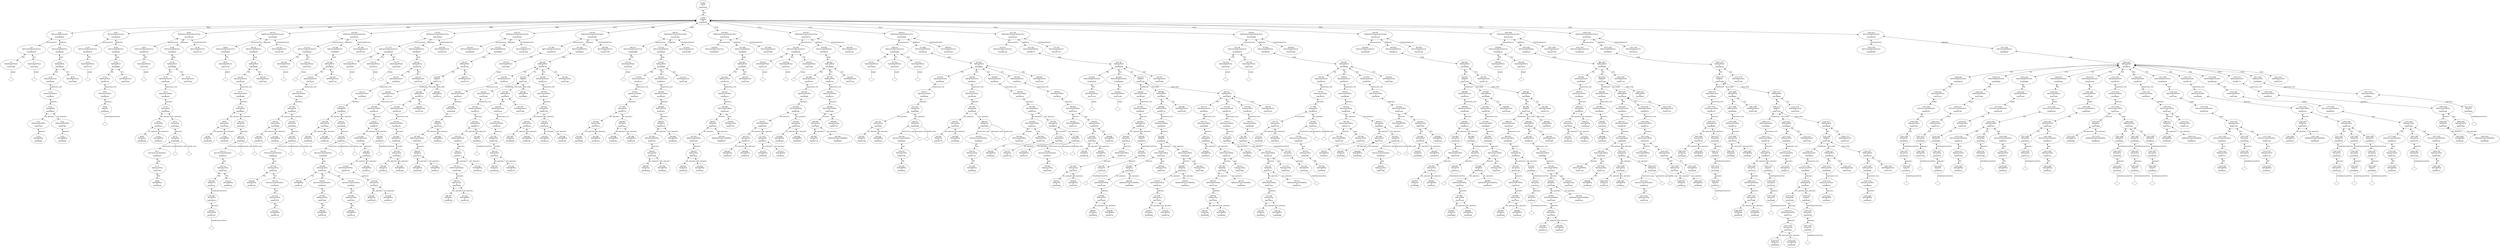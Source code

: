 digraph "G./tree.C.dot" {
"0x827e690"[label="4:5\nSgInitializedName\n1\n0x827e690\n" ];
"0x827e690" -> "0x827e690__initptr__null"[label="initptr" dir=none ];
"0x827e690__initptr__null"[label="" shape=diamond ];
"0x827e6e0"[label="6:7\nSgInitializedName\n1\n0x827e6e0\n" ];
"0x827e6e0" -> "0x827e6e0__initptr__null"[label="initptr" dir=none ];
"0x827e6e0__initptr__null"[label="" shape=diamond ];
"0x42b0d148"[label="3:8\nSgFunctionParameterList\n2\n0x42b0d148\n" ];
"0x42b0d148" -> "0x827e690"[label="*[0]" dir=both ];
"0x42b0d148" -> "0x827e6e0"[label="*[1]" dir=both ];
"0x836dfd4"[label="15:16\nSgVarRefExp\n0\n0x836dfd4\n" ];
"0x84378c8"[label="14:17\nSgPointerDerefExp\n1\n0x84378c8\n" ];
"0x84378c8" -> "0x836dfd4"[label="operand_i" dir=both ];
"0x836e000"[label="19:20\nSgVarRefExp\n0\n0x836e000\n" ];
"0x84378fc"[label="18:21\nSgPointerDerefExp\n1\n0x84378fc\n" ];
"0x84378fc" -> "0x836e000"[label="operand_i" dir=both ];
"0x8385604"[label="13:22\nSgAssignOp\n2\n0x8385604\n" ];
"0x8385604" -> "0x84378c8"[label="lhs_operand_i" dir=both ];
"0x8385604" -> "0x84378fc"[label="rhs_operand_i" dir=both ];
"0x839afec"[label="12:23\nSgExpressionRoot\n1\n0x839afec\n" ];
"0x839afec" -> "0x8385604"[label="operand_i" dir=both ];
"0x8392260"[label="11:24\nSgExprStatement\n1\n0x8392260\n" ];
"0x8392260" -> "0x839afec"[label="expression_root" dir=both ];
"0x83a7998"[label="25:26\nSgNullStatement\n0\n0x83a7998\n" ];
"0x8358638"[label="10:27\nSgBasicBlock\n2\n0x8358638\n" ];
"0x8358638" -> "0x8392260"[label="*[0]" dir=both ];
"0x8358638" -> "0x83a7998"[label="*[1]" dir=both ];
"0x8348a90"[label="9:28\nSgFunctionDefinition\n1\n0x8348a90\n" ];
"0x8348a90" -> "0x8358638"[label="body" dir=both ];
"0x42ab9490"[label="2:29\nSgFunctionDeclaration\n2\n0x42ab9490\n" ];
"0x42ab9490" -> "0x42b0d148"[label="parameterList" dir=both ];
"0x42ab9490" -> "0x8348a90"[label="definition" dir=both ];
"0x827e730"[label="32:33\nSgInitializedName\n1\n0x827e730\n" ];
"0x827e730" -> "0x827e730__initptr__null"[label="initptr" dir=none ];
"0x827e730__initptr__null"[label="" shape=diamond ];
"0x42b0d230"[label="31:34\nSgFunctionParameterList\n1\n0x42b0d230\n" ];
"0x42b0d230" -> "0x827e730"[label="*[0]" dir=both ];
"0x8309ae0"[label="39:40\nSgIntVal\n1\n0x8309ae0\n" ];
"0x8309ae0" -> "0x8309ae0__valueExpressionTree__null"[label="valueExpressionTree" dir=none ];
"0x8309ae0__valueExpressionTree__null"[label="" shape=diamond ];
"0x839b020"[label="38:41\nSgExpressionRoot\n1\n0x839b020\n" ];
"0x839b020" -> "0x8309ae0"[label="operand_i" dir=both ];
"0x83b0704"[label="37:42\nSgReturnStmt\n1\n0x83b0704\n" ];
"0x83b0704" -> "0x839b020"[label="expression_root" dir=both ];
"0x83a79b8"[label="43:44\nSgNullStatement\n0\n0x83a79b8\n" ];
"0x8358660"[label="36:45\nSgBasicBlock\n2\n0x8358660\n" ];
"0x8358660" -> "0x83b0704"[label="*[0]" dir=both ];
"0x8358660" -> "0x83a79b8"[label="*[1]" dir=both ];
"0x8348ab8"[label="35:46\nSgFunctionDefinition\n1\n0x8348ab8\n" ];
"0x8348ab8" -> "0x8358660"[label="body" dir=both ];
"0x42ab95e8"[label="30:47\nSgFunctionDeclaration\n2\n0x42ab95e8\n" ];
"0x42ab95e8" -> "0x42b0d230"[label="parameterList" dir=both ];
"0x42ab95e8" -> "0x8348ab8"[label="definition" dir=both ];
"0x827e780"[label="50:51\nSgInitializedName\n1\n0x827e780\n" ];
"0x827e780" -> "0x827e780__initptr__null"[label="initptr" dir=none ];
"0x827e780__initptr__null"[label="" shape=diamond ];
"0x42b0d318"[label="49:52\nSgFunctionParameterList\n1\n0x42b0d318\n" ];
"0x42b0d318" -> "0x827e780"[label="*[0]" dir=both ];
"0x83624d8"[label="59:60\nSgThisExp\n0\n0x83624d8\n" ];
"0x836e02c"[label="61:62\nSgVarRefExp\n0\n0x836e02c\n" ];
"0x8378ca0"[label="58:63\nSgArrowExp\n2\n0x8378ca0\n" ];
"0x8378ca0" -> "0x83624d8"[label="lhs_operand_i" dir=both ];
"0x8378ca0" -> "0x836e02c"[label="rhs_operand_i" dir=both ];
"0x836e058"[label="68:69\nSgVarRefExp\n0\n0x836e058\n" ];
"0x84275f4"[label="67:70\nSgExprListExp\n1\n0x84275f4\n" ];
"0x84275f4" -> "0x836e058"[label="*[0]" dir=both ];
"0x8444e00"[label="66:71\nSgConstructorInitializer\n1\n0x8444e00\n" ];
"0x8444e00" -> "0x84275f4"[label="args" dir=both ];
"0x8453868"[label="65:72\nSgNewExp\n3\n0x8453868\n" ];
"0x8453868" -> "0x8453868__placement_args__null"[label="placement_args" dir=none ];
"0x8453868__placement_args__null"[label="" shape=diamond ];
"0x8453868" -> "0x8444e00"[label="constructor_args" dir=both ];
"0x8453868" -> "0x8453868__builtin_args__null"[label="builtin_args" dir=none ];
"0x8453868__builtin_args__null"[label="" shape=diamond ];
"0x83c5fa8"[label="64:73\nSgCastExp\n1\n0x83c5fa8\n" ];
"0x83c5fa8" -> "0x8453868"[label="operand_i" dir=both ];
"0x8385638"[label="57:74\nSgAssignOp\n2\n0x8385638\n" ];
"0x8385638" -> "0x8378ca0"[label="lhs_operand_i" dir=both ];
"0x8385638" -> "0x83c5fa8"[label="rhs_operand_i" dir=both ];
"0x839b054"[label="56:75\nSgExpressionRoot\n1\n0x839b054\n" ];
"0x839b054" -> "0x8385638"[label="operand_i" dir=both ];
"0x8392284"[label="55:76\nSgExprStatement\n1\n0x8392284\n" ];
"0x8392284" -> "0x839b054"[label="expression_root" dir=both ];
"0x83a79d8"[label="77:78\nSgNullStatement\n0\n0x83a79d8\n" ];
"0x8358688"[label="54:79\nSgBasicBlock\n2\n0x8358688\n" ];
"0x8358688" -> "0x8392284"[label="*[0]" dir=both ];
"0x8358688" -> "0x83a79d8"[label="*[1]" dir=both ];
"0x8348ae0"[label="53:80\nSgFunctionDefinition\n1\n0x8348ae0\n" ];
"0x8348ae0" -> "0x8358688"[label="body" dir=both ];
"0x42cb7310"[label="81:82\nSgCtorInitializerList\n0\n0x42cb7310\n" ];
"0x42c62c94"[label="48:83\nSgMemberFunctionDeclaration\n3\n0x42c62c94\n" ];
"0x42c62c94" -> "0x42b0d318"[label="parameterList" dir=both ];
"0x42c62c94" -> "0x8348ae0"[label="definition" dir=both ];
"0x42c62c94" -> "0x42cb7310"[label="CtorInitializerList" dir=both ];
"0x827e7d0"[label="86:87\nSgInitializedName\n1\n0x827e7d0\n" ];
"0x827e7d0" -> "0x827e7d0__initptr__null"[label="initptr" dir=none ];
"0x827e7d0__initptr__null"[label="" shape=diamond ];
"0x42b0d400"[label="85:88\nSgFunctionParameterList\n1\n0x42b0d400\n" ];
"0x42b0d400" -> "0x827e7d0"[label="*[0]" dir=both ];
"0x8362508"[label="95:96\nSgThisExp\n0\n0x8362508\n" ];
"0x836e084"[label="97:98\nSgVarRefExp\n0\n0x836e084\n" ];
"0x8378cd4"[label="94:99\nSgArrowExp\n2\n0x8378cd4\n" ];
"0x8378cd4" -> "0x8362508"[label="lhs_operand_i" dir=both ];
"0x8378cd4" -> "0x836e084"[label="rhs_operand_i" dir=both ];
"0x83d3a10"[label="106:107\nSgDoubleVal\n1\n0x83d3a10\n" ];
"0x83d3a10" -> "0x83d3a10__valueExpressionTree__null"[label="valueExpressionTree" dir=none ];
"0x83d3a10__valueExpressionTree__null"[label="" shape=diamond ];
"0x83c6018"[label="105:108\nSgCastExp\n1\n0x83c6018\n" ];
"0x83c6018" -> "0x83d3a10"[label="operand_i" dir=both ];
"0x83b93ec"[label="104:109\nSgFloatVal\n1\n0x83b93ec\n" ];
"0x83b93ec" -> "0x83c6018"[label="valueExpressionTree" dir=both ];
"0x836e0b0"[label="110:111\nSgVarRefExp\n0\n0x836e0b0\n" ];
"0x8427620"[label="103:112\nSgExprListExp\n2\n0x8427620\n" ];
"0x8427620" -> "0x83b93ec"[label="*[0]" dir=both ];
"0x8427620" -> "0x836e0b0"[label="*[1]" dir=both ];
"0x8444e3c"[label="102:113\nSgConstructorInitializer\n1\n0x8444e3c\n" ];
"0x8444e3c" -> "0x8427620"[label="args" dir=both ];
"0x84538a4"[label="101:114\nSgNewExp\n3\n0x84538a4\n" ];
"0x84538a4" -> "0x84538a4__placement_args__null"[label="placement_args" dir=none ];
"0x84538a4__placement_args__null"[label="" shape=diamond ];
"0x84538a4" -> "0x8444e3c"[label="constructor_args" dir=both ];
"0x84538a4" -> "0x84538a4__builtin_args__null"[label="builtin_args" dir=none ];
"0x84538a4__builtin_args__null"[label="" shape=diamond ];
"0x83c5fe0"[label="100:115\nSgCastExp\n1\n0x83c5fe0\n" ];
"0x83c5fe0" -> "0x84538a4"[label="operand_i" dir=both ];
"0x838566c"[label="93:116\nSgAssignOp\n2\n0x838566c\n" ];
"0x838566c" -> "0x8378cd4"[label="lhs_operand_i" dir=both ];
"0x838566c" -> "0x83c5fe0"[label="rhs_operand_i" dir=both ];
"0x839b088"[label="92:117\nSgExpressionRoot\n1\n0x839b088\n" ];
"0x839b088" -> "0x838566c"[label="operand_i" dir=both ];
"0x83922a8"[label="91:118\nSgExprStatement\n1\n0x83922a8\n" ];
"0x83922a8" -> "0x839b088"[label="expression_root" dir=both ];
"0x83a79f8"[label="119:120\nSgNullStatement\n0\n0x83a79f8\n" ];
"0x83586b0"[label="90:121\nSgBasicBlock\n2\n0x83586b0\n" ];
"0x83586b0" -> "0x83922a8"[label="*[0]" dir=both ];
"0x83586b0" -> "0x83a79f8"[label="*[1]" dir=both ];
"0x8348b08"[label="89:122\nSgFunctionDefinition\n1\n0x8348b08\n" ];
"0x8348b08" -> "0x83586b0"[label="body" dir=both ];
"0x42cb73f8"[label="123:124\nSgCtorInitializerList\n0\n0x42cb73f8\n" ];
"0x42c62df0"[label="84:125\nSgMemberFunctionDeclaration\n3\n0x42c62df0\n" ];
"0x42c62df0" -> "0x42b0d400"[label="parameterList" dir=both ];
"0x42c62df0" -> "0x8348b08"[label="definition" dir=both ];
"0x42c62df0" -> "0x42cb73f8"[label="CtorInitializerList" dir=both ];
"0x827e820"[label="128:129\nSgInitializedName\n1\n0x827e820\n" ];
"0x827e820" -> "0x827e820__initptr__null"[label="initptr" dir=none ];
"0x827e820__initptr__null"[label="" shape=diamond ];
"0x827e870"[label="130:131\nSgInitializedName\n1\n0x827e870\n" ];
"0x827e870" -> "0x827e870__initptr__null"[label="initptr" dir=none ];
"0x827e870__initptr__null"[label="" shape=diamond ];
"0x42b0d4e8"[label="127:132\nSgFunctionParameterList\n2\n0x42b0d4e8\n" ];
"0x42b0d4e8" -> "0x827e820"[label="*[0]" dir=both ];
"0x42b0d4e8" -> "0x827e870"[label="*[1]" dir=both ];
"0x8362538"[label="139:140\nSgThisExp\n0\n0x8362538\n" ];
"0x836e0dc"[label="141:142\nSgVarRefExp\n0\n0x836e0dc\n" ];
"0x8378d08"[label="138:143\nSgArrowExp\n2\n0x8378d08\n" ];
"0x8378d08" -> "0x8362538"[label="lhs_operand_i" dir=both ];
"0x8378d08" -> "0x836e0dc"[label="rhs_operand_i" dir=both ];
"0x836e108"[label="148:149\nSgVarRefExp\n0\n0x836e108\n" ];
"0x836e134"[label="152:153\nSgVarRefExp\n0\n0x836e134\n" ];
"0x8427678"[label="151:154\nSgExprListExp\n1\n0x8427678\n" ];
"0x8427678" -> "0x836e134"[label="*[0]" dir=both ];
"0x8444e78"[label="150:155\nSgConstructorInitializer\n1\n0x8444e78\n" ];
"0x8444e78" -> "0x8427678"[label="args" dir=both ];
"0x842764c"[label="147:156\nSgExprListExp\n2\n0x842764c\n" ];
"0x842764c" -> "0x836e108"[label="*[0]" dir=both ];
"0x842764c" -> "0x8444e78"[label="*[1]" dir=both ];
"0x8444eb4"[label="146:157\nSgConstructorInitializer\n1\n0x8444eb4\n" ];
"0x8444eb4" -> "0x842764c"[label="args" dir=both ];
"0x84538e0"[label="145:158\nSgNewExp\n3\n0x84538e0\n" ];
"0x84538e0" -> "0x84538e0__placement_args__null"[label="placement_args" dir=none ];
"0x84538e0__placement_args__null"[label="" shape=diamond ];
"0x84538e0" -> "0x8444eb4"[label="constructor_args" dir=both ];
"0x84538e0" -> "0x84538e0__builtin_args__null"[label="builtin_args" dir=none ];
"0x84538e0__builtin_args__null"[label="" shape=diamond ];
"0x83c6050"[label="144:159\nSgCastExp\n1\n0x83c6050\n" ];
"0x83c6050" -> "0x84538e0"[label="operand_i" dir=both ];
"0x83856a0"[label="137:160\nSgAssignOp\n2\n0x83856a0\n" ];
"0x83856a0" -> "0x8378d08"[label="lhs_operand_i" dir=both ];
"0x83856a0" -> "0x83c6050"[label="rhs_operand_i" dir=both ];
"0x839b0bc"[label="136:161\nSgExpressionRoot\n1\n0x839b0bc\n" ];
"0x839b0bc" -> "0x83856a0"[label="operand_i" dir=both ];
"0x83922cc"[label="135:162\nSgExprStatement\n1\n0x83922cc\n" ];
"0x83922cc" -> "0x839b0bc"[label="expression_root" dir=both ];
"0x83a7a18"[label="163:164\nSgNullStatement\n0\n0x83a7a18\n" ];
"0x83586d8"[label="134:165\nSgBasicBlock\n2\n0x83586d8\n" ];
"0x83586d8" -> "0x83922cc"[label="*[0]" dir=both ];
"0x83586d8" -> "0x83a7a18"[label="*[1]" dir=both ];
"0x8348b30"[label="133:166\nSgFunctionDefinition\n1\n0x8348b30\n" ];
"0x8348b30" -> "0x83586d8"[label="body" dir=both ];
"0x42cb74e0"[label="167:168\nSgCtorInitializerList\n0\n0x42cb74e0\n" ];
"0x42c62f4c"[label="126:169\nSgMemberFunctionDeclaration\n3\n0x42c62f4c\n" ];
"0x42c62f4c" -> "0x42b0d4e8"[label="parameterList" dir=both ];
"0x42c62f4c" -> "0x8348b30"[label="definition" dir=both ];
"0x42c62f4c" -> "0x42cb74e0"[label="CtorInitializerList" dir=both ];
"0x827e8c0"[label="172:173\nSgInitializedName\n1\n0x827e8c0\n" ];
"0x827e8c0" -> "0x827e8c0__initptr__null"[label="initptr" dir=none ];
"0x827e8c0__initptr__null"[label="" shape=diamond ];
"0x827e910"[label="174:175\nSgInitializedName\n1\n0x827e910\n" ];
"0x827e910" -> "0x827e910__initptr__null"[label="initptr" dir=none ];
"0x827e910__initptr__null"[label="" shape=diamond ];
"0x827e960"[label="176:177\nSgInitializedName\n1\n0x827e960\n" ];
"0x827e960" -> "0x827e960__initptr__null"[label="initptr" dir=none ];
"0x827e960__initptr__null"[label="" shape=diamond ];
"0x42b0d5d0"[label="171:178\nSgFunctionParameterList\n3\n0x42b0d5d0\n" ];
"0x42b0d5d0" -> "0x827e8c0"[label="*[0]" dir=both ];
"0x42b0d5d0" -> "0x827e910"[label="*[1]" dir=both ];
"0x42b0d5d0" -> "0x827e960"[label="*[2]" dir=both ];
"0x8362568"[label="185:186\nSgThisExp\n0\n0x8362568\n" ];
"0x836e160"[label="187:188\nSgVarRefExp\n0\n0x836e160\n" ];
"0x8378d3c"[label="184:189\nSgArrowExp\n2\n0x8378d3c\n" ];
"0x8378d3c" -> "0x8362568"[label="lhs_operand_i" dir=both ];
"0x8378d3c" -> "0x836e160"[label="rhs_operand_i" dir=both ];
"0x836e18c"[label="194:195\nSgVarRefExp\n0\n0x836e18c\n" ];
"0x836e1b8"[label="198:199\nSgVarRefExp\n0\n0x836e1b8\n" ];
"0x84276d0"[label="197:200\nSgExprListExp\n1\n0x84276d0\n" ];
"0x84276d0" -> "0x836e1b8"[label="*[0]" dir=both ];
"0x8444ef0"[label="196:201\nSgConstructorInitializer\n1\n0x8444ef0\n" ];
"0x8444ef0" -> "0x84276d0"[label="args" dir=both ];
"0x836e1e4"[label="204:205\nSgVarRefExp\n0\n0x836e1e4\n" ];
"0x84276fc"[label="203:206\nSgExprListExp\n1\n0x84276fc\n" ];
"0x84276fc" -> "0x836e1e4"[label="*[0]" dir=both ];
"0x8444f2c"[label="202:207\nSgConstructorInitializer\n1\n0x8444f2c\n" ];
"0x8444f2c" -> "0x84276fc"[label="args" dir=both ];
"0x84276a4"[label="193:208\nSgExprListExp\n3\n0x84276a4\n" ];
"0x84276a4" -> "0x836e18c"[label="*[0]" dir=both ];
"0x84276a4" -> "0x8444ef0"[label="*[1]" dir=both ];
"0x84276a4" -> "0x8444f2c"[label="*[2]" dir=both ];
"0x8444f68"[label="192:209\nSgConstructorInitializer\n1\n0x8444f68\n" ];
"0x8444f68" -> "0x84276a4"[label="args" dir=both ];
"0x845391c"[label="191:210\nSgNewExp\n3\n0x845391c\n" ];
"0x845391c" -> "0x845391c__placement_args__null"[label="placement_args" dir=none ];
"0x845391c__placement_args__null"[label="" shape=diamond ];
"0x845391c" -> "0x8444f68"[label="constructor_args" dir=both ];
"0x845391c" -> "0x845391c__builtin_args__null"[label="builtin_args" dir=none ];
"0x845391c__builtin_args__null"[label="" shape=diamond ];
"0x83c6088"[label="190:211\nSgCastExp\n1\n0x83c6088\n" ];
"0x83c6088" -> "0x845391c"[label="operand_i" dir=both ];
"0x83856d4"[label="183:212\nSgAssignOp\n2\n0x83856d4\n" ];
"0x83856d4" -> "0x8378d3c"[label="lhs_operand_i" dir=both ];
"0x83856d4" -> "0x83c6088"[label="rhs_operand_i" dir=both ];
"0x839b0f0"[label="182:213\nSgExpressionRoot\n1\n0x839b0f0\n" ];
"0x839b0f0" -> "0x83856d4"[label="operand_i" dir=both ];
"0x83922f0"[label="181:214\nSgExprStatement\n1\n0x83922f0\n" ];
"0x83922f0" -> "0x839b0f0"[label="expression_root" dir=both ];
"0x83a7a38"[label="215:216\nSgNullStatement\n0\n0x83a7a38\n" ];
"0x8358700"[label="180:217\nSgBasicBlock\n2\n0x8358700\n" ];
"0x8358700" -> "0x83922f0"[label="*[0]" dir=both ];
"0x8358700" -> "0x83a7a38"[label="*[1]" dir=both ];
"0x8348b58"[label="179:218\nSgFunctionDefinition\n1\n0x8348b58\n" ];
"0x8348b58" -> "0x8358700"[label="body" dir=both ];
"0x42cb75c8"[label="219:220\nSgCtorInitializerList\n0\n0x42cb75c8\n" ];
"0x42c630a8"[label="170:221\nSgMemberFunctionDeclaration\n3\n0x42c630a8\n" ];
"0x42c630a8" -> "0x42b0d5d0"[label="parameterList" dir=both ];
"0x42c630a8" -> "0x8348b58"[label="definition" dir=both ];
"0x42c630a8" -> "0x42cb75c8"[label="CtorInitializerList" dir=both ];
"0x42b0d6b8"[label="223:224\nSgFunctionParameterList\n0\n0x42b0d6b8\n" ];
"0x8362598"[label="235:236\nSgThisExp\n0\n0x8362598\n" ];
"0x836e210"[label="237:238\nSgVarRefExp\n0\n0x836e210\n" ];
"0x8378d70"[label="234:239\nSgArrowExp\n2\n0x8378d70\n" ];
"0x8378d70" -> "0x8362598"[label="lhs_operand_i" dir=both ];
"0x8378d70" -> "0x836e210"[label="rhs_operand_i" dir=both ];
"0x8437930"[label="233:240\nSgPointerDerefExp\n1\n0x8437930\n" ];
"0x8437930" -> "0x8378d70"[label="operand_i" dir=both ];
"0x836e23c"[label="241:242\nSgVarRefExp\n0\n0x836e23c\n" ];
"0x847d0e0"[label="232:243\nSgDotExp\n2\n0x847d0e0\n" ];
"0x847d0e0" -> "0x8437930"[label="lhs_operand_i" dir=both ];
"0x847d0e0" -> "0x836e23c"[label="rhs_operand_i" dir=both ];
"0x8489c08"[label="231:244\nSgMinusMinusOp\n1\n0x8489c08\n" ];
"0x8489c08" -> "0x847d0e0"[label="operand_i" dir=both ];
"0x8309b10"[label="245:246\nSgIntVal\n1\n0x8309b10\n" ];
"0x8309b10" -> "0x8309b10__valueExpressionTree__null"[label="valueExpressionTree" dir=none ];
"0x8309b10__valueExpressionTree__null"[label="" shape=diamond ];
"0x8496740"[label="230:247\nSgEqualityOp\n2\n0x8496740\n" ];
"0x8496740" -> "0x8489c08"[label="lhs_operand_i" dir=both ];
"0x8496740" -> "0x8309b10"[label="rhs_operand_i" dir=both ];
"0x839b124"[label="229:248\nSgExpressionRoot\n1\n0x839b124\n" ];
"0x839b124" -> "0x8496740"[label="operand_i" dir=both ];
"0x8392314"[label="228:249\nSgExprStatement\n1\n0x8392314\n" ];
"0x8392314" -> "0x839b124"[label="expression_root" dir=both ];
"0x83625c8"[label="255:256\nSgThisExp\n0\n0x83625c8\n" ];
"0x836e268"[label="257:258\nSgVarRefExp\n0\n0x836e268\n" ];
"0x8378da4"[label="254:259\nSgArrowExp\n2\n0x8378da4\n" ];
"0x8378da4" -> "0x83625c8"[label="lhs_operand_i" dir=both ];
"0x8378da4" -> "0x836e268"[label="rhs_operand_i" dir=both ];
"0x8401468"[label="253:260\nSgDeleteExp\n1\n0x8401468\n" ];
"0x8401468" -> "0x8378da4"[label="variable" dir=both ];
"0x839b158"[label="252:261\nSgExpressionRoot\n1\n0x839b158\n" ];
"0x839b158" -> "0x8401468"[label="operand_i" dir=both ];
"0x8392338"[label="251:262\nSgExprStatement\n1\n0x8392338\n" ];
"0x8392338" -> "0x839b158"[label="expression_root" dir=both ];
"0x83a7a58"[label="263:264\nSgNullStatement\n0\n0x83a7a58\n" ];
"0x8358778"[label="250:265\nSgBasicBlock\n2\n0x8358778\n" ];
"0x8358778" -> "0x8392338"[label="*[0]" dir=both ];
"0x8358778" -> "0x83a7a58"[label="*[1]" dir=both ];
"0x83587a0"[label="266:267\nSgBasicBlock\n0\n0x83587a0\n" ];
"0x8471370"[label="227:268\nSgIfStmt\n3\n0x8471370\n" ];
"0x8471370" -> "0x8392314"[label="conditional" dir=both ];
"0x8471370" -> "0x8358778"[label="true_body" dir=both ];
"0x8471370" -> "0x83587a0"[label="false_body" dir=both ];
"0x83a7a78"[label="269:270\nSgNullStatement\n0\n0x83a7a78\n" ];
"0x8358728"[label="226:271\nSgBasicBlock\n2\n0x8358728\n" ];
"0x8358728" -> "0x8471370"[label="*[0]" dir=both ];
"0x8358728" -> "0x83a7a78"[label="*[1]" dir=both ];
"0x8348b80"[label="225:272\nSgFunctionDefinition\n1\n0x8348b80\n" ];
"0x8348b80" -> "0x8358728"[label="body" dir=both ];
"0x42cb76b0"[label="273:274\nSgCtorInitializerList\n0\n0x42cb76b0\n" ];
"0x42c63204"[label="222:275\nSgMemberFunctionDeclaration\n3\n0x42c63204\n" ];
"0x42c63204" -> "0x42b0d6b8"[label="parameterList" dir=both ];
"0x42c63204" -> "0x8348b80"[label="definition" dir=both ];
"0x42c63204" -> "0x42cb76b0"[label="CtorInitializerList" dir=both ];
"0x827e9b0"[label="278:279\nSgInitializedName\n1\n0x827e9b0\n" ];
"0x827e9b0" -> "0x827e9b0__initptr__null"[label="initptr" dir=none ];
"0x827e9b0__initptr__null"[label="" shape=diamond ];
"0x42b0d7a0"[label="277:280\nSgFunctionParameterList\n1\n0x42b0d7a0\n" ];
"0x42b0d7a0" -> "0x827e9b0"[label="*[0]" dir=both ];
"0x836e294"[label="289:290\nSgVarRefExp\n0\n0x836e294\n" ];
"0x836e2c0"[label="291:292\nSgVarRefExp\n0\n0x836e2c0\n" ];
"0x847d114"[label="288:293\nSgDotExp\n2\n0x847d114\n" ];
"0x847d114" -> "0x836e294"[label="lhs_operand_i" dir=both ];
"0x847d114" -> "0x836e2c0"[label="rhs_operand_i" dir=both ];
"0x8437964"[label="287:294\nSgPointerDerefExp\n1\n0x8437964\n" ];
"0x8437964" -> "0x847d114"[label="operand_i" dir=both ];
"0x836e2ec"[label="295:296\nSgVarRefExp\n0\n0x836e2ec\n" ];
"0x847d148"[label="286:297\nSgDotExp\n2\n0x847d148\n" ];
"0x847d148" -> "0x8437964"[label="lhs_operand_i" dir=both ];
"0x847d148" -> "0x836e2ec"[label="rhs_operand_i" dir=both ];
"0x84a3b28"[label="285:298\nSgPlusPlusOp\n1\n0x84a3b28\n" ];
"0x84a3b28" -> "0x847d148"[label="operand_i" dir=both ];
"0x839b18c"[label="284:299\nSgExpressionRoot\n1\n0x839b18c\n" ];
"0x839b18c" -> "0x84a3b28"[label="operand_i" dir=both ];
"0x839235c"[label="283:300\nSgExprStatement\n1\n0x839235c\n" ];
"0x839235c" -> "0x839b18c"[label="expression_root" dir=both ];
"0x83625f8"[label="309:310\nSgThisExp\n0\n0x83625f8\n" ];
"0x836e318"[label="311:312\nSgVarRefExp\n0\n0x836e318\n" ];
"0x8378dd8"[label="308:313\nSgArrowExp\n2\n0x8378dd8\n" ];
"0x8378dd8" -> "0x83625f8"[label="lhs_operand_i" dir=both ];
"0x8378dd8" -> "0x836e318"[label="rhs_operand_i" dir=both ];
"0x8437998"[label="307:314\nSgPointerDerefExp\n1\n0x8437998\n" ];
"0x8437998" -> "0x8378dd8"[label="operand_i" dir=both ];
"0x836e344"[label="315:316\nSgVarRefExp\n0\n0x836e344\n" ];
"0x847d17c"[label="306:317\nSgDotExp\n2\n0x847d17c\n" ];
"0x847d17c" -> "0x8437998"[label="lhs_operand_i" dir=both ];
"0x847d17c" -> "0x836e344"[label="rhs_operand_i" dir=both ];
"0x8489c3c"[label="305:318\nSgMinusMinusOp\n1\n0x8489c3c\n" ];
"0x8489c3c" -> "0x847d17c"[label="operand_i" dir=both ];
"0x8309b40"[label="319:320\nSgIntVal\n1\n0x8309b40\n" ];
"0x8309b40" -> "0x8309b40__valueExpressionTree__null"[label="valueExpressionTree" dir=none ];
"0x8309b40__valueExpressionTree__null"[label="" shape=diamond ];
"0x8496774"[label="304:321\nSgEqualityOp\n2\n0x8496774\n" ];
"0x8496774" -> "0x8489c3c"[label="lhs_operand_i" dir=both ];
"0x8496774" -> "0x8309b40"[label="rhs_operand_i" dir=both ];
"0x839b1c0"[label="303:322\nSgExpressionRoot\n1\n0x839b1c0\n" ];
"0x839b1c0" -> "0x8496774"[label="operand_i" dir=both ];
"0x8392380"[label="302:323\nSgExprStatement\n1\n0x8392380\n" ];
"0x8392380" -> "0x839b1c0"[label="expression_root" dir=both ];
"0x8362628"[label="329:330\nSgThisExp\n0\n0x8362628\n" ];
"0x836e370"[label="331:332\nSgVarRefExp\n0\n0x836e370\n" ];
"0x8378e0c"[label="328:333\nSgArrowExp\n2\n0x8378e0c\n" ];
"0x8378e0c" -> "0x8362628"[label="lhs_operand_i" dir=both ];
"0x8378e0c" -> "0x836e370"[label="rhs_operand_i" dir=both ];
"0x8401498"[label="327:334\nSgDeleteExp\n1\n0x8401498\n" ];
"0x8401498" -> "0x8378e0c"[label="variable" dir=both ];
"0x839b1f4"[label="326:335\nSgExpressionRoot\n1\n0x839b1f4\n" ];
"0x839b1f4" -> "0x8401498"[label="operand_i" dir=both ];
"0x83923a4"[label="325:336\nSgExprStatement\n1\n0x83923a4\n" ];
"0x83923a4" -> "0x839b1f4"[label="expression_root" dir=both ];
"0x83a7a98"[label="337:338\nSgNullStatement\n0\n0x83a7a98\n" ];
"0x8358818"[label="324:339\nSgBasicBlock\n2\n0x8358818\n" ];
"0x8358818" -> "0x83923a4"[label="*[0]" dir=both ];
"0x8358818" -> "0x83a7a98"[label="*[1]" dir=both ];
"0x8358840"[label="340:341\nSgBasicBlock\n0\n0x8358840\n" ];
"0x84713a0"[label="301:342\nSgIfStmt\n3\n0x84713a0\n" ];
"0x84713a0" -> "0x8392380"[label="conditional" dir=both ];
"0x84713a0" -> "0x8358818"[label="true_body" dir=both ];
"0x84713a0" -> "0x8358840"[label="false_body" dir=both ];
"0x8362658"[label="347:348\nSgThisExp\n0\n0x8362658\n" ];
"0x836e39c"[label="349:350\nSgVarRefExp\n0\n0x836e39c\n" ];
"0x8378e40"[label="346:351\nSgArrowExp\n2\n0x8378e40\n" ];
"0x8378e40" -> "0x8362658"[label="lhs_operand_i" dir=both ];
"0x8378e40" -> "0x836e39c"[label="rhs_operand_i" dir=both ];
"0x836e3c8"[label="353:354\nSgVarRefExp\n0\n0x836e3c8\n" ];
"0x836e3f4"[label="355:356\nSgVarRefExp\n0\n0x836e3f4\n" ];
"0x847d1b0"[label="352:357\nSgDotExp\n2\n0x847d1b0\n" ];
"0x847d1b0" -> "0x836e3c8"[label="lhs_operand_i" dir=both ];
"0x847d1b0" -> "0x836e3f4"[label="rhs_operand_i" dir=both ];
"0x8385708"[label="345:358\nSgAssignOp\n2\n0x8385708\n" ];
"0x8385708" -> "0x8378e40"[label="lhs_operand_i" dir=both ];
"0x8385708" -> "0x847d1b0"[label="rhs_operand_i" dir=both ];
"0x839b228"[label="344:359\nSgExpressionRoot\n1\n0x839b228\n" ];
"0x839b228" -> "0x8385708"[label="operand_i" dir=both ];
"0x83923c8"[label="343:360\nSgExprStatement\n1\n0x83923c8\n" ];
"0x83923c8" -> "0x839b228"[label="expression_root" dir=both ];
"0x83a7ab8"[label="361:362\nSgNullStatement\n0\n0x83a7ab8\n" ];
"0x83587c8"[label="282:363\nSgBasicBlock\n4\n0x83587c8\n" ];
"0x83587c8" -> "0x839235c"[label="*[0]" dir=both ];
"0x83587c8" -> "0x84713a0"[label="*[1]" dir=both ];
"0x83587c8" -> "0x83923c8"[label="*[2]" dir=both ];
"0x83587c8" -> "0x83a7ab8"[label="*[3]" dir=both ];
"0x8348ba8"[label="281:364\nSgFunctionDefinition\n1\n0x8348ba8\n" ];
"0x8348ba8" -> "0x83587c8"[label="body" dir=both ];
"0x42cb7798"[label="365:366\nSgCtorInitializerList\n0\n0x42cb7798\n" ];
"0x42c63360"[label="276:367\nSgMemberFunctionDeclaration\n3\n0x42c63360\n" ];
"0x42c63360" -> "0x42b0d7a0"[label="parameterList" dir=both ];
"0x42c63360" -> "0x8348ba8"[label="definition" dir=both ];
"0x42c63360" -> "0x42cb7798"[label="CtorInitializerList" dir=both ];
"0x827ea00"[label="370:371\nSgInitializedName\n1\n0x827ea00\n" ];
"0x827ea00" -> "0x827ea00__initptr__null"[label="initptr" dir=none ];
"0x827ea00__initptr__null"[label="" shape=diamond ];
"0x42b0d888"[label="369:372\nSgFunctionParameterList\n1\n0x42b0d888\n" ];
"0x42b0d888" -> "0x827ea00"[label="*[0]" dir=both ];
"0x8362688"[label="379:380\nSgThisExp\n0\n0x8362688\n" ];
"0x836e420"[label="381:382\nSgVarRefExp\n0\n0x836e420\n" ];
"0x8378e74"[label="378:383\nSgArrowExp\n2\n0x8378e74\n" ];
"0x8378e74" -> "0x8362688"[label="lhs_operand_i" dir=both ];
"0x8378e74" -> "0x836e420"[label="rhs_operand_i" dir=both ];
"0x836e44c"[label="385:386\nSgVarRefExp\n0\n0x836e44c\n" ];
"0x836e478"[label="387:388\nSgVarRefExp\n0\n0x836e478\n" ];
"0x847d1e4"[label="384:389\nSgDotExp\n2\n0x847d1e4\n" ];
"0x847d1e4" -> "0x836e44c"[label="lhs_operand_i" dir=both ];
"0x847d1e4" -> "0x836e478"[label="rhs_operand_i" dir=both ];
"0x838573c"[label="377:390\nSgAssignOp\n2\n0x838573c\n" ];
"0x838573c" -> "0x8378e74"[label="lhs_operand_i" dir=both ];
"0x838573c" -> "0x847d1e4"[label="rhs_operand_i" dir=both ];
"0x839b25c"[label="376:391\nSgExpressionRoot\n1\n0x839b25c\n" ];
"0x839b25c" -> "0x838573c"[label="operand_i" dir=both ];
"0x83923ec"[label="375:392\nSgExprStatement\n1\n0x83923ec\n" ];
"0x83923ec" -> "0x839b25c"[label="expression_root" dir=both ];
"0x83626b8"[label="399:400\nSgThisExp\n0\n0x83626b8\n" ];
"0x836e4a4"[label="401:402\nSgVarRefExp\n0\n0x836e4a4\n" ];
"0x8378ea8"[label="398:403\nSgArrowExp\n2\n0x8378ea8\n" ];
"0x8378ea8" -> "0x83626b8"[label="lhs_operand_i" dir=both ];
"0x8378ea8" -> "0x836e4a4"[label="rhs_operand_i" dir=both ];
"0x84379cc"[label="397:404\nSgPointerDerefExp\n1\n0x84379cc\n" ];
"0x84379cc" -> "0x8378ea8"[label="operand_i" dir=both ];
"0x836e4d0"[label="405:406\nSgVarRefExp\n0\n0x836e4d0\n" ];
"0x847d218"[label="396:407\nSgDotExp\n2\n0x847d218\n" ];
"0x847d218" -> "0x84379cc"[label="lhs_operand_i" dir=both ];
"0x847d218" -> "0x836e4d0"[label="rhs_operand_i" dir=both ];
"0x84a3b5c"[label="395:408\nSgPlusPlusOp\n1\n0x84a3b5c\n" ];
"0x84a3b5c" -> "0x847d218"[label="operand_i" dir=both ];
"0x839b290"[label="394:409\nSgExpressionRoot\n1\n0x839b290\n" ];
"0x839b290" -> "0x84a3b5c"[label="operand_i" dir=both ];
"0x8392410"[label="393:410\nSgExprStatement\n1\n0x8392410\n" ];
"0x8392410" -> "0x839b290"[label="expression_root" dir=both ];
"0x83a7ad8"[label="411:412\nSgNullStatement\n0\n0x83a7ad8\n" ];
"0x8358868"[label="374:413\nSgBasicBlock\n3\n0x8358868\n" ];
"0x8358868" -> "0x83923ec"[label="*[0]" dir=both ];
"0x8358868" -> "0x8392410"[label="*[1]" dir=both ];
"0x8358868" -> "0x83a7ad8"[label="*[2]" dir=both ];
"0x8348bd0"[label="373:414\nSgFunctionDefinition\n1\n0x8348bd0\n" ];
"0x8348bd0" -> "0x8358868"[label="body" dir=both ];
"0x42cb7880"[label="415:416\nSgCtorInitializerList\n0\n0x42cb7880\n" ];
"0x42c634bc"[label="368:417\nSgMemberFunctionDeclaration\n3\n0x42c634bc\n" ];
"0x42c634bc" -> "0x42b0d888"[label="parameterList" dir=both ];
"0x42c634bc" -> "0x8348bd0"[label="definition" dir=both ];
"0x42c634bc" -> "0x42cb7880"[label="CtorInitializerList" dir=both ];
"0x42b0d970"[label="419:420\nSgFunctionParameterList\n0\n0x42b0d970\n" ];
"0x83626e8"[label="429:430\nSgThisExp\n0\n0x83626e8\n" ];
"0x836e4fc"[label="431:432\nSgVarRefExp\n0\n0x836e4fc\n" ];
"0x8378edc"[label="428:433\nSgArrowExp\n2\n0x8378edc\n" ];
"0x8378edc" -> "0x83626e8"[label="lhs_operand_i" dir=both ];
"0x8378edc" -> "0x836e4fc"[label="rhs_operand_i" dir=both ];
"0x8437a00"[label="427:434\nSgPointerDerefExp\n1\n0x8437a00\n" ];
"0x8437a00" -> "0x8378edc"[label="operand_i" dir=both ];
"0x840d018"[label="435:436\nSgMemberFunctionRefExp\n0\n0x840d018\n" ];
"0x847d24c"[label="426:437\nSgDotExp\n2\n0x847d24c\n" ];
"0x847d24c" -> "0x8437a00"[label="lhs_operand_i" dir=both ];
"0x847d24c" -> "0x840d018"[label="rhs_operand_i" dir=both ];
"0x8427728"[label="438:439\nSgExprListExp\n0\n0x8427728\n" ];
"0x841aad4"[label="425:440\nSgFunctionCallExp\n2\n0x841aad4\n" ];
"0x841aad4" -> "0x847d24c"[label="function" dir=both ];
"0x841aad4" -> "0x8427728"[label="args" dir=both ];
"0x839b2c4"[label="424:441\nSgExpressionRoot\n1\n0x839b2c4\n" ];
"0x839b2c4" -> "0x841aad4"[label="operand_i" dir=both ];
"0x83b0728"[label="423:442\nSgReturnStmt\n1\n0x83b0728\n" ];
"0x83b0728" -> "0x839b2c4"[label="expression_root" dir=both ];
"0x83a7af8"[label="443:444\nSgNullStatement\n0\n0x83a7af8\n" ];
"0x8358890"[label="422:445\nSgBasicBlock\n2\n0x8358890\n" ];
"0x8358890" -> "0x83b0728"[label="*[0]" dir=both ];
"0x8358890" -> "0x83a7af8"[label="*[1]" dir=both ];
"0x8348bf8"[label="421:446\nSgFunctionDefinition\n1\n0x8348bf8\n" ];
"0x8348bf8" -> "0x8358890"[label="body" dir=both ];
"0x42cb7968"[label="447:448\nSgCtorInitializerList\n0\n0x42cb7968\n" ];
"0x42c63618"[label="418:449\nSgMemberFunctionDeclaration\n3\n0x42c63618\n" ];
"0x42c63618" -> "0x42b0d970"[label="parameterList" dir=both ];
"0x42c63618" -> "0x8348bf8"[label="definition" dir=both ];
"0x42c63618" -> "0x42cb7968"[label="CtorInitializerList" dir=both ];
"0x827ea50"[label="452:453\nSgInitializedName\n1\n0x827ea50\n" ];
"0x827ea50" -> "0x827ea50__initptr__null"[label="initptr" dir=none ];
"0x827ea50__initptr__null"[label="" shape=diamond ];
"0x827eaa0"[label="454:455\nSgInitializedName\n1\n0x827eaa0\n" ];
"0x827eaa0" -> "0x827eaa0__initptr__null"[label="initptr" dir=none ];
"0x827eaa0__initptr__null"[label="" shape=diamond ];
"0x827eaf0"[label="456:457\nSgInitializedName\n1\n0x827eaf0\n" ];
"0x827eaf0" -> "0x827eaf0__initptr__null"[label="initptr" dir=none ];
"0x827eaf0__initptr__null"[label="" shape=diamond ];
"0x42b0da58"[label="451:458\nSgFunctionParameterList\n3\n0x42b0da58\n" ];
"0x42b0da58" -> "0x827ea50"[label="*[0]" dir=both ];
"0x42b0da58" -> "0x827eaa0"[label="*[1]" dir=both ];
"0x42b0da58" -> "0x827eaf0"[label="*[2]" dir=both ];
"0x836e528"[label="466:467\nSgVarRefExp\n0\n0x836e528\n" ];
"0x836e554"[label="468:469\nSgVarRefExp\n0\n0x836e554\n" ];
"0x8385770"[label="465:470\nSgAssignOp\n2\n0x8385770\n" ];
"0x8385770" -> "0x836e528"[label="lhs_operand_i" dir=both ];
"0x8385770" -> "0x836e554"[label="rhs_operand_i" dir=both ];
"0x836e580"[label="472:473\nSgVarRefExp\n0\n0x836e580\n" ];
"0x836e5ac"[label="474:475\nSgVarRefExp\n0\n0x836e5ac\n" ];
"0x83857a4"[label="471:476\nSgAssignOp\n2\n0x83857a4\n" ];
"0x83857a4" -> "0x836e580"[label="lhs_operand_i" dir=both ];
"0x83857a4" -> "0x836e5ac"[label="rhs_operand_i" dir=both ];
"0x84b3538"[label="464:477\nSgCommaOpExp\n2\n0x84b3538\n" ];
"0x84b3538" -> "0x8385770"[label="lhs_operand_i" dir=both ];
"0x84b3538" -> "0x83857a4"[label="rhs_operand_i" dir=both ];
"0x836e5d8"[label="479:480\nSgVarRefExp\n0\n0x836e5d8\n" ];
"0x836e604"[label="481:482\nSgVarRefExp\n0\n0x836e604\n" ];
"0x83857d8"[label="478:483\nSgAssignOp\n2\n0x83857d8\n" ];
"0x83857d8" -> "0x836e5d8"[label="lhs_operand_i" dir=both ];
"0x83857d8" -> "0x836e604"[label="rhs_operand_i" dir=both ];
"0x84b356c"[label="463:484\nSgCommaOpExp\n2\n0x84b356c\n" ];
"0x84b356c" -> "0x84b3538"[label="lhs_operand_i" dir=both ];
"0x84b356c" -> "0x83857d8"[label="rhs_operand_i" dir=both ];
"0x839b2f8"[label="462:485\nSgExpressionRoot\n1\n0x839b2f8\n" ];
"0x839b2f8" -> "0x84b356c"[label="operand_i" dir=both ];
"0x8392434"[label="461:486\nSgExprStatement\n1\n0x8392434\n" ];
"0x8392434" -> "0x839b2f8"[label="expression_root" dir=both ];
"0x8362718"[label="491:492\nSgThisExp\n0\n0x8362718\n" ];
"0x840d050"[label="493:494\nSgMemberFunctionRefExp\n0\n0x840d050\n" ];
"0x8378f10"[label="490:495\nSgArrowExp\n2\n0x8378f10\n" ];
"0x8378f10" -> "0x8362718"[label="lhs_operand_i" dir=both ];
"0x8378f10" -> "0x840d050"[label="rhs_operand_i" dir=both ];
"0x8427754"[label="496:497\nSgExprListExp\n0\n0x8427754\n" ];
"0x841ab08"[label="489:498\nSgFunctionCallExp\n2\n0x841ab08\n" ];
"0x841ab08" -> "0x8378f10"[label="function" dir=both ];
"0x841ab08" -> "0x8427754"[label="args" dir=both ];
"0x839b32c"[label="488:499\nSgExpressionRoot\n1\n0x839b32c\n" ];
"0x839b32c" -> "0x841ab08"[label="operand_i" dir=both ];
"0x83b074c"[label="487:500\nSgReturnStmt\n1\n0x83b074c\n" ];
"0x83b074c" -> "0x839b32c"[label="expression_root" dir=both ];
"0x83a7b18"[label="501:502\nSgNullStatement\n0\n0x83a7b18\n" ];
"0x83588b8"[label="460:503\nSgBasicBlock\n3\n0x83588b8\n" ];
"0x83588b8" -> "0x8392434"[label="*[0]" dir=both ];
"0x83588b8" -> "0x83b074c"[label="*[1]" dir=both ];
"0x83588b8" -> "0x83a7b18"[label="*[2]" dir=both ];
"0x8348c20"[label="459:504\nSgFunctionDefinition\n1\n0x8348c20\n" ];
"0x8348c20" -> "0x83588b8"[label="body" dir=both ];
"0x42cb7a50"[label="505:506\nSgCtorInitializerList\n0\n0x42cb7a50\n" ];
"0x42c63774"[label="450:507\nSgMemberFunctionDeclaration\n3\n0x42c63774\n" ];
"0x42c63774" -> "0x42b0da58"[label="parameterList" dir=both ];
"0x42c63774" -> "0x8348c20"[label="definition" dir=both ];
"0x42c63774" -> "0x42cb7a50"[label="CtorInitializerList" dir=both ];
"0x827eb40"[label="510:511\nSgInitializedName\n1\n0x827eb40\n" ];
"0x827eb40" -> "0x827eb40__initptr__null"[label="initptr" dir=none ];
"0x827eb40__initptr__null"[label="" shape=diamond ];
"0x827eb90"[label="512:513\nSgInitializedName\n1\n0x827eb90\n" ];
"0x827eb90" -> "0x827eb90__initptr__null"[label="initptr" dir=none ];
"0x827eb90__initptr__null"[label="" shape=diamond ];
"0x827ebe0"[label="514:515\nSgInitializedName\n1\n0x827ebe0\n" ];
"0x827ebe0" -> "0x827ebe0__initptr__null"[label="initptr" dir=none ];
"0x827ebe0__initptr__null"[label="" shape=diamond ];
"0x42b0db40"[label="509:516\nSgFunctionParameterList\n3\n0x42b0db40\n" ];
"0x42b0db40" -> "0x827eb40"[label="*[0]" dir=both ];
"0x42b0db40" -> "0x827eb90"[label="*[1]" dir=both ];
"0x42b0db40" -> "0x827ebe0"[label="*[2]" dir=both ];
"0x8362748"[label="523:524\nSgThisExp\n0\n0x8362748\n" ];
"0x836e630"[label="525:526\nSgVarRefExp\n0\n0x836e630\n" ];
"0x8378f44"[label="522:527\nSgArrowExp\n2\n0x8378f44\n" ];
"0x8378f44" -> "0x8362748"[label="lhs_operand_i" dir=both ];
"0x8378f44" -> "0x836e630"[label="rhs_operand_i" dir=both ];
"0x836e65c"[label="531:532\nSgVarRefExp\n0\n0x836e65c\n" ];
"0x8427780"[label="530:533\nSgExprListExp\n1\n0x8427780\n" ];
"0x8427780" -> "0x836e65c"[label="*[0]" dir=both ];
"0x8444fa4"[label="529:534\nSgConstructorInitializer\n1\n0x8444fa4\n" ];
"0x8444fa4" -> "0x8427780"[label="args" dir=both ];
"0x8453958"[label="528:535\nSgNewExp\n3\n0x8453958\n" ];
"0x8453958" -> "0x8453958__placement_args__null"[label="placement_args" dir=none ];
"0x8453958__placement_args__null"[label="" shape=diamond ];
"0x8453958" -> "0x8444fa4"[label="constructor_args" dir=both ];
"0x8453958" -> "0x8453958__builtin_args__null"[label="builtin_args" dir=none ];
"0x8453958__builtin_args__null"[label="" shape=diamond ];
"0x838580c"[label="521:536\nSgAssignOp\n2\n0x838580c\n" ];
"0x838580c" -> "0x8378f44"[label="lhs_operand_i" dir=both ];
"0x838580c" -> "0x8453958"[label="rhs_operand_i" dir=both ];
"0x839b360"[label="520:537\nSgExpressionRoot\n1\n0x839b360\n" ];
"0x839b360" -> "0x838580c"[label="operand_i" dir=both ];
"0x8392458"[label="519:538\nSgExprStatement\n1\n0x8392458\n" ];
"0x8392458" -> "0x839b360"[label="expression_root" dir=both ];
"0x8362778"[label="543:544\nSgThisExp\n0\n0x8362778\n" ];
"0x836e688"[label="545:546\nSgVarRefExp\n0\n0x836e688\n" ];
"0x8378f78"[label="542:547\nSgArrowExp\n2\n0x8378f78\n" ];
"0x8378f78" -> "0x8362778"[label="lhs_operand_i" dir=both ];
"0x8378f78" -> "0x836e688"[label="rhs_operand_i" dir=both ];
"0x836e6b4"[label="551:552\nSgVarRefExp\n0\n0x836e6b4\n" ];
"0x84277ac"[label="550:553\nSgExprListExp\n1\n0x84277ac\n" ];
"0x84277ac" -> "0x836e6b4"[label="*[0]" dir=both ];
"0x8444fe0"[label="549:554\nSgConstructorInitializer\n1\n0x8444fe0\n" ];
"0x8444fe0" -> "0x84277ac"[label="args" dir=both ];
"0x8453994"[label="548:555\nSgNewExp\n3\n0x8453994\n" ];
"0x8453994" -> "0x8453994__placement_args__null"[label="placement_args" dir=none ];
"0x8453994__placement_args__null"[label="" shape=diamond ];
"0x8453994" -> "0x8444fe0"[label="constructor_args" dir=both ];
"0x8453994" -> "0x8453994__builtin_args__null"[label="builtin_args" dir=none ];
"0x8453994__builtin_args__null"[label="" shape=diamond ];
"0x8385840"[label="541:556\nSgAssignOp\n2\n0x8385840\n" ];
"0x8385840" -> "0x8378f78"[label="lhs_operand_i" dir=both ];
"0x8385840" -> "0x8453994"[label="rhs_operand_i" dir=both ];
"0x839b394"[label="540:557\nSgExpressionRoot\n1\n0x839b394\n" ];
"0x839b394" -> "0x8385840"[label="operand_i" dir=both ];
"0x839247c"[label="539:558\nSgExprStatement\n1\n0x839247c\n" ];
"0x839247c" -> "0x839b394"[label="expression_root" dir=both ];
"0x84c20e0"[label="563:564\nSgFunctionRefExp\n0\n0x84c20e0\n" ];
"0x836e6e0"[label="566:567\nSgVarRefExp\n0\n0x836e6e0\n" ];
"0x84277d8"[label="565:568\nSgExprListExp\n1\n0x84277d8\n" ];
"0x84277d8" -> "0x836e6e0"[label="*[0]" dir=both ];
"0x841ab3c"[label="562:569\nSgFunctionCallExp\n2\n0x841ab3c\n" ];
"0x841ab3c" -> "0x84c20e0"[label="function" dir=both ];
"0x841ab3c" -> "0x84277d8"[label="args" dir=both ];
"0x83627a8"[label="572:573\nSgThisExp\n0\n0x83627a8\n" ];
"0x836e70c"[label="574:575\nSgVarRefExp\n0\n0x836e70c\n" ];
"0x8378fac"[label="571:576\nSgArrowExp\n2\n0x8378fac\n" ];
"0x8378fac" -> "0x83627a8"[label="lhs_operand_i" dir=both ];
"0x8378fac" -> "0x836e70c"[label="rhs_operand_i" dir=both ];
"0x8427804"[label="579:580\nSgExprListExp\n0\n0x8427804\n" ];
"0x844501c"[label="578:581\nSgConstructorInitializer\n1\n0x844501c\n" ];
"0x844501c" -> "0x8427804"[label="args" dir=both ];
"0x84539d0"[label="577:582\nSgNewExp\n3\n0x84539d0\n" ];
"0x84539d0" -> "0x84539d0__placement_args__null"[label="placement_args" dir=none ];
"0x84539d0__placement_args__null"[label="" shape=diamond ];
"0x84539d0" -> "0x844501c"[label="constructor_args" dir=both ];
"0x84539d0" -> "0x84539d0__builtin_args__null"[label="builtin_args" dir=none ];
"0x84539d0__builtin_args__null"[label="" shape=diamond ];
"0x8385874"[label="570:583\nSgAssignOp\n2\n0x8385874\n" ];
"0x8385874" -> "0x8378fac"[label="lhs_operand_i" dir=both ];
"0x8385874" -> "0x84539d0"[label="rhs_operand_i" dir=both ];
"0x84b35a0"[label="561:584\nSgCommaOpExp\n2\n0x84b35a0\n" ];
"0x84b35a0" -> "0x841ab3c"[label="lhs_operand_i" dir=both ];
"0x84b35a0" -> "0x8385874"[label="rhs_operand_i" dir=both ];
"0x839b3c8"[label="560:585\nSgExpressionRoot\n1\n0x839b3c8\n" ];
"0x839b3c8" -> "0x84b35a0"[label="operand_i" dir=both ];
"0x83924a0"[label="559:586\nSgExprStatement\n1\n0x83924a0\n" ];
"0x83924a0" -> "0x839b3c8"[label="expression_root" dir=both ];
"0x84c2110"[label="590:591\nSgFunctionRefExp\n0\n0x84c2110\n" ];
"0x83627d8"[label="594:595\nSgThisExp\n0\n0x83627d8\n" ];
"0x836e738"[label="596:597\nSgVarRefExp\n0\n0x836e738\n" ];
"0x8378fe0"[label="593:598\nSgArrowExp\n2\n0x8378fe0\n" ];
"0x8378fe0" -> "0x83627d8"[label="lhs_operand_i" dir=both ];
"0x8378fe0" -> "0x836e738"[label="rhs_operand_i" dir=both ];
"0x836e764"[label="599:600\nSgVarRefExp\n0\n0x836e764\n" ];
"0x8427830"[label="592:601\nSgExprListExp\n2\n0x8427830\n" ];
"0x8427830" -> "0x8378fe0"[label="*[0]" dir=both ];
"0x8427830" -> "0x836e764"[label="*[1]" dir=both ];
"0x841ab70"[label="589:602\nSgFunctionCallExp\n2\n0x841ab70\n" ];
"0x841ab70" -> "0x84c2110"[label="function" dir=both ];
"0x841ab70" -> "0x8427830"[label="args" dir=both ];
"0x839b3fc"[label="588:603\nSgExpressionRoot\n1\n0x839b3fc\n" ];
"0x839b3fc" -> "0x841ab70"[label="operand_i" dir=both ];
"0x83924c4"[label="587:604\nSgExprStatement\n1\n0x83924c4\n" ];
"0x83924c4" -> "0x839b3fc"[label="expression_root" dir=both ];
"0x83a7b38"[label="605:606\nSgNullStatement\n0\n0x83a7b38\n" ];
"0x83588e0"[label="518:607\nSgBasicBlock\n5\n0x83588e0\n" ];
"0x83588e0" -> "0x8392458"[label="*[0]" dir=both ];
"0x83588e0" -> "0x839247c"[label="*[1]" dir=both ];
"0x83588e0" -> "0x83924a0"[label="*[2]" dir=both ];
"0x83588e0" -> "0x83924c4"[label="*[3]" dir=both ];
"0x83588e0" -> "0x83a7b38"[label="*[4]" dir=both ];
"0x8348c48"[label="517:608\nSgFunctionDefinition\n1\n0x8348c48\n" ];
"0x8348c48" -> "0x83588e0"[label="body" dir=both ];
"0x42cb7b38"[label="609:610\nSgCtorInitializerList\n0\n0x42cb7b38\n" ];
"0x42c638d0"[label="508:611\nSgMemberFunctionDeclaration\n3\n0x42c638d0\n" ];
"0x42c638d0" -> "0x42b0db40"[label="parameterList" dir=both ];
"0x42c638d0" -> "0x8348c48"[label="definition" dir=both ];
"0x42c638d0" -> "0x42cb7b38"[label="CtorInitializerList" dir=both ];
"0x42b0dc28"[label="613:614\nSgFunctionParameterList\n0\n0x42b0dc28\n" ];
"0x827ec30"[label="618:619\nSgInitializedName\n1\n0x827ec30\n" ];
"0x827ec30" -> "0x827ec30__initptr__null"[label="initptr" dir=none ];
"0x827ec30__initptr__null"[label="" shape=diamond ];
"0x42ba8c38"[label="617:620\nSgVariableDeclaration\n1\n0x42ba8c38\n" ];
"0x42ba8c38" -> "0x827ec30"[label="*[0]" dir=both ];
"0x827ec80"[label="622:623\nSgInitializedName\n1\n0x827ec80\n" ];
"0x827ec80" -> "0x827ec80__initptr__null"[label="initptr" dir=none ];
"0x827ec80__initptr__null"[label="" shape=diamond ];
"0x42ba8d28"[label="621:624\nSgVariableDeclaration\n1\n0x42ba8d28\n" ];
"0x42ba8d28" -> "0x827ec80"[label="*[0]" dir=both ];
"0x8362808"[label="632:633\nSgThisExp\n0\n0x8362808\n" ];
"0x836e790"[label="634:635\nSgVarRefExp\n0\n0x836e790\n" ];
"0x8379014"[label="631:636\nSgArrowExp\n2\n0x8379014\n" ];
"0x8379014" -> "0x8362808"[label="lhs_operand_i" dir=both ];
"0x8379014" -> "0x836e790"[label="rhs_operand_i" dir=both ];
"0x8437a34"[label="630:637\nSgPointerDerefExp\n1\n0x8437a34\n" ];
"0x8437a34" -> "0x8379014"[label="operand_i" dir=both ];
"0x83c60c0"[label="629:638\nSgCastExp\n1\n0x83c60c0\n" ];
"0x83c60c0" -> "0x8437a34"[label="operand_i" dir=both ];
"0x84cfe48"[label="641:642\nSgCharVal\n1\n0x84cfe48\n" ];
"0x84cfe48" -> "0x84cfe48__valueExpressionTree__null"[label="valueExpressionTree" dir=none ];
"0x84cfe48__valueExpressionTree__null"[label="" shape=diamond ];
"0x83c60f8"[label="640:643\nSgCastExp\n1\n0x83c60f8\n" ];
"0x83c60f8" -> "0x84cfe48"[label="operand_i" dir=both ];
"0x8309b70"[label="639:644\nSgIntVal\n1\n0x8309b70\n" ];
"0x8309b70" -> "0x83c60f8"[label="valueExpressionTree" dir=both ];
"0x84967a8"[label="628:645\nSgEqualityOp\n2\n0x84967a8\n" ];
"0x84967a8" -> "0x83c60c0"[label="lhs_operand_i" dir=both ];
"0x84967a8" -> "0x8309b70"[label="rhs_operand_i" dir=both ];
"0x839b430"[label="627:646\nSgExpressionRoot\n1\n0x839b430\n" ];
"0x839b430" -> "0x84967a8"[label="operand_i" dir=both ];
"0x83924e8"[label="626:647\nSgExprStatement\n1\n0x83924e8\n" ];
"0x83924e8" -> "0x839b430"[label="expression_root" dir=both ];
"0x8362838"[label="656:657\nSgThisExp\n0\n0x8362838\n" ];
"0x836e7bc"[label="658:659\nSgVarRefExp\n0\n0x836e7bc\n" ];
"0x8379048"[label="655:660\nSgArrowExp\n2\n0x8379048\n" ];
"0x8379048" -> "0x8362838"[label="lhs_operand_i" dir=both ];
"0x8379048" -> "0x836e7bc"[label="rhs_operand_i" dir=both ];
"0x8437a68"[label="654:661\nSgPointerDerefExp\n1\n0x8437a68\n" ];
"0x8437a68" -> "0x8379048"[label="operand_i" dir=both ];
"0x840d088"[label="662:663\nSgMemberFunctionRefExp\n0\n0x840d088\n" ];
"0x847d280"[label="653:664\nSgDotExp\n2\n0x847d280\n" ];
"0x847d280" -> "0x8437a68"[label="lhs_operand_i" dir=both ];
"0x847d280" -> "0x840d088"[label="rhs_operand_i" dir=both ];
"0x842785c"[label="665:666\nSgExprListExp\n0\n0x842785c\n" ];
"0x841aba4"[label="652:667\nSgFunctionCallExp\n2\n0x841aba4\n" ];
"0x841aba4" -> "0x847d280"[label="function" dir=both ];
"0x841aba4" -> "0x842785c"[label="args" dir=both ];
"0x8362868"[label="672:673\nSgThisExp\n0\n0x8362868\n" ];
"0x836e7e8"[label="674:675\nSgVarRefExp\n0\n0x836e7e8\n" ];
"0x837907c"[label="671:676\nSgArrowExp\n2\n0x837907c\n" ];
"0x837907c" -> "0x8362868"[label="lhs_operand_i" dir=both ];
"0x837907c" -> "0x836e7e8"[label="rhs_operand_i" dir=both ];
"0x8437a9c"[label="670:677\nSgPointerDerefExp\n1\n0x8437a9c\n" ];
"0x8437a9c" -> "0x837907c"[label="operand_i" dir=both ];
"0x840d0c0"[label="678:679\nSgMemberFunctionRefExp\n0\n0x840d0c0\n" ];
"0x847d2b4"[label="669:680\nSgDotExp\n2\n0x847d2b4\n" ];
"0x847d2b4" -> "0x8437a9c"[label="lhs_operand_i" dir=both ];
"0x847d2b4" -> "0x840d0c0"[label="rhs_operand_i" dir=both ];
"0x8427888"[label="681:682\nSgExprListExp\n0\n0x8427888\n" ];
"0x841abd8"[label="668:683\nSgFunctionCallExp\n2\n0x841abd8\n" ];
"0x841abd8" -> "0x847d2b4"[label="function" dir=both ];
"0x841abd8" -> "0x8427888"[label="args" dir=both ];
"0x84dbc98"[label="651:684\nSgAddOp\n2\n0x84dbc98\n" ];
"0x84dbc98" -> "0x841aba4"[label="lhs_operand_i" dir=both ];
"0x84dbc98" -> "0x841abd8"[label="rhs_operand_i" dir=both ];
"0x839b464"[label="650:685\nSgExpressionRoot\n1\n0x839b464\n" ];
"0x839b464" -> "0x84dbc98"[label="operand_i" dir=both ];
"0x83b0770"[label="649:686\nSgReturnStmt\n1\n0x83b0770\n" ];
"0x83b0770" -> "0x839b464"[label="expression_root" dir=both ];
"0x83a7b58"[label="687:688\nSgNullStatement\n0\n0x83a7b58\n" ];
"0x8358930"[label="648:689\nSgBasicBlock\n2\n0x8358930\n" ];
"0x8358930" -> "0x83b0770"[label="*[0]" dir=both ];
"0x8358930" -> "0x83a7b58"[label="*[1]" dir=both ];
"0x836e814"[label="694:695\nSgVarRefExp\n0\n0x836e814\n" ];
"0x8362898"[label="700:701\nSgThisExp\n0\n0x8362898\n" ];
"0x836e840"[label="702:703\nSgVarRefExp\n0\n0x836e840\n" ];
"0x83790b0"[label="699:704\nSgArrowExp\n2\n0x83790b0\n" ];
"0x83790b0" -> "0x8362898"[label="lhs_operand_i" dir=both ];
"0x83790b0" -> "0x836e840"[label="rhs_operand_i" dir=both ];
"0x8437ad0"[label="698:705\nSgPointerDerefExp\n1\n0x8437ad0\n" ];
"0x8437ad0" -> "0x83790b0"[label="operand_i" dir=both ];
"0x840d0f8"[label="706:707\nSgMemberFunctionRefExp\n0\n0x840d0f8\n" ];
"0x847d2e8"[label="697:708\nSgDotExp\n2\n0x847d2e8\n" ];
"0x847d2e8" -> "0x8437ad0"[label="lhs_operand_i" dir=both ];
"0x847d2e8" -> "0x840d0f8"[label="rhs_operand_i" dir=both ];
"0x84278b4"[label="709:710\nSgExprListExp\n0\n0x84278b4\n" ];
"0x841ac0c"[label="696:711\nSgFunctionCallExp\n2\n0x841ac0c\n" ];
"0x841ac0c" -> "0x847d2e8"[label="function" dir=both ];
"0x841ac0c" -> "0x84278b4"[label="args" dir=both ];
"0x83858a8"[label="693:712\nSgAssignOp\n2\n0x83858a8\n" ];
"0x83858a8" -> "0x836e814"[label="lhs_operand_i" dir=both ];
"0x83858a8" -> "0x841ac0c"[label="rhs_operand_i" dir=both ];
"0x839b498"[label="692:713\nSgExpressionRoot\n1\n0x839b498\n" ];
"0x839b498" -> "0x83858a8"[label="operand_i" dir=both ];
"0x839250c"[label="691:714\nSgExprStatement\n1\n0x839250c\n" ];
"0x839250c" -> "0x839b498"[label="expression_root" dir=both ];
"0x836e86c"[label="718:719\nSgVarRefExp\n0\n0x836e86c\n" ];
"0x83628c8"[label="724:725\nSgThisExp\n0\n0x83628c8\n" ];
"0x836e898"[label="726:727\nSgVarRefExp\n0\n0x836e898\n" ];
"0x83790e4"[label="723:728\nSgArrowExp\n2\n0x83790e4\n" ];
"0x83790e4" -> "0x83628c8"[label="lhs_operand_i" dir=both ];
"0x83790e4" -> "0x836e898"[label="rhs_operand_i" dir=both ];
"0x8437b04"[label="722:729\nSgPointerDerefExp\n1\n0x8437b04\n" ];
"0x8437b04" -> "0x83790e4"[label="operand_i" dir=both ];
"0x840d130"[label="730:731\nSgMemberFunctionRefExp\n0\n0x840d130\n" ];
"0x847d31c"[label="721:732\nSgDotExp\n2\n0x847d31c\n" ];
"0x847d31c" -> "0x8437b04"[label="lhs_operand_i" dir=both ];
"0x847d31c" -> "0x840d130"[label="rhs_operand_i" dir=both ];
"0x84278e0"[label="733:734\nSgExprListExp\n0\n0x84278e0\n" ];
"0x841ac40"[label="720:735\nSgFunctionCallExp\n2\n0x841ac40\n" ];
"0x841ac40" -> "0x847d31c"[label="function" dir=both ];
"0x841ac40" -> "0x84278e0"[label="args" dir=both ];
"0x83858dc"[label="717:736\nSgAssignOp\n2\n0x83858dc\n" ];
"0x83858dc" -> "0x836e86c"[label="lhs_operand_i" dir=both ];
"0x83858dc" -> "0x841ac40"[label="rhs_operand_i" dir=both ];
"0x839b4cc"[label="716:737\nSgExpressionRoot\n1\n0x839b4cc\n" ];
"0x839b4cc" -> "0x83858dc"[label="operand_i" dir=both ];
"0x8392530"[label="715:738\nSgExprStatement\n1\n0x8392530\n" ];
"0x8392530" -> "0x839b4cc"[label="expression_root" dir=both ];
"0x83d3a48"[label="743:744\nSgDoubleVal\n1\n0x83d3a48\n" ];
"0x83d3a48" -> "0x83d3a48__valueExpressionTree__null"[label="valueExpressionTree" dir=none ];
"0x83d3a48__valueExpressionTree__null"[label="" shape=diamond ];
"0x83c6130"[label="742:745\nSgCastExp\n1\n0x83c6130\n" ];
"0x83c6130" -> "0x83d3a48"[label="operand_i" dir=both ];
"0x83b9420"[label="741:746\nSgFloatVal\n1\n0x83b9420\n" ];
"0x83b9420" -> "0x83c6130"[label="valueExpressionTree" dir=both ];
"0x839b500"[label="740:747\nSgExpressionRoot\n1\n0x839b500\n" ];
"0x839b500" -> "0x83b9420"[label="operand_i" dir=both ];
"0x83b0794"[label="739:748\nSgReturnStmt\n1\n0x83b0794\n" ];
"0x83b0794" -> "0x839b500"[label="expression_root" dir=both ];
"0x83a7b78"[label="749:750\nSgNullStatement\n0\n0x83a7b78\n" ];
"0x8358958"[label="690:751\nSgBasicBlock\n4\n0x8358958\n" ];
"0x8358958" -> "0x839250c"[label="*[0]" dir=both ];
"0x8358958" -> "0x8392530"[label="*[1]" dir=both ];
"0x8358958" -> "0x83b0794"[label="*[2]" dir=both ];
"0x8358958" -> "0x83a7b78"[label="*[3]" dir=both ];
"0x84713d0"[label="625:752\nSgIfStmt\n3\n0x84713d0\n" ];
"0x84713d0" -> "0x83924e8"[label="conditional" dir=both ];
"0x84713d0" -> "0x8358930"[label="true_body" dir=both ];
"0x84713d0" -> "0x8358958"[label="false_body" dir=both ];
"0x83a7b98"[label="753:754\nSgNullStatement\n0\n0x83a7b98\n" ];
"0x8358908"[label="616:755\nSgBasicBlock\n4\n0x8358908\n" ];
"0x8358908" -> "0x42ba8c38"[label="*[0]" dir=both ];
"0x8358908" -> "0x42ba8d28"[label="*[1]" dir=both ];
"0x8358908" -> "0x84713d0"[label="*[2]" dir=both ];
"0x8358908" -> "0x83a7b98"[label="*[3]" dir=both ];
"0x8348c70"[label="615:756\nSgFunctionDefinition\n1\n0x8348c70\n" ];
"0x8348c70" -> "0x8358908"[label="body" dir=both ];
"0x42cb7c20"[label="757:758\nSgCtorInitializerList\n0\n0x42cb7c20\n" ];
"0x42c63a2c"[label="612:759\nSgMemberFunctionDeclaration\n3\n0x42c63a2c\n" ];
"0x42c63a2c" -> "0x42b0dc28"[label="parameterList" dir=both ];
"0x42c63a2c" -> "0x8348c70"[label="definition" dir=both ];
"0x42c63a2c" -> "0x42cb7c20"[label="CtorInitializerList" dir=both ];
"0x827ecd0"[label="762:763\nSgInitializedName\n1\n0x827ecd0\n" ];
"0x827ecd0" -> "0x827ecd0__initptr__null"[label="initptr" dir=none ];
"0x827ecd0__initptr__null"[label="" shape=diamond ];
"0x827ed20"[label="764:765\nSgInitializedName\n1\n0x827ed20\n" ];
"0x827ed20" -> "0x827ed20__initptr__null"[label="initptr" dir=none ];
"0x827ed20__initptr__null"[label="" shape=diamond ];
"0x42b0dd10"[label="761:766\nSgFunctionParameterList\n2\n0x42b0dd10\n" ];
"0x42b0dd10" -> "0x827ecd0"[label="*[0]" dir=both ];
"0x42b0dd10" -> "0x827ed20"[label="*[1]" dir=both ];
"0x83628f8"[label="773:774\nSgThisExp\n0\n0x83628f8\n" ];
"0x836e8c4"[label="775:776\nSgVarRefExp\n0\n0x836e8c4\n" ];
"0x8379118"[label="772:777\nSgArrowExp\n2\n0x8379118\n" ];
"0x8379118" -> "0x83628f8"[label="lhs_operand_i" dir=both ];
"0x8379118" -> "0x836e8c4"[label="rhs_operand_i" dir=both ];
"0x836e8f0"[label="781:782\nSgVarRefExp\n0\n0x836e8f0\n" ];
"0x842790c"[label="780:783\nSgExprListExp\n1\n0x842790c\n" ];
"0x842790c" -> "0x836e8f0"[label="*[0]" dir=both ];
"0x8445058"[label="779:784\nSgConstructorInitializer\n1\n0x8445058\n" ];
"0x8445058" -> "0x842790c"[label="args" dir=both ];
"0x8453a0c"[label="778:785\nSgNewExp\n3\n0x8453a0c\n" ];
"0x8453a0c" -> "0x8453a0c__placement_args__null"[label="placement_args" dir=none ];
"0x8453a0c__placement_args__null"[label="" shape=diamond ];
"0x8453a0c" -> "0x8445058"[label="constructor_args" dir=both ];
"0x8453a0c" -> "0x8453a0c__builtin_args__null"[label="builtin_args" dir=none ];
"0x8453a0c__builtin_args__null"[label="" shape=diamond ];
"0x8385910"[label="771:786\nSgAssignOp\n2\n0x8385910\n" ];
"0x8385910" -> "0x8379118"[label="lhs_operand_i" dir=both ];
"0x8385910" -> "0x8453a0c"[label="rhs_operand_i" dir=both ];
"0x839b534"[label="770:787\nSgExpressionRoot\n1\n0x839b534\n" ];
"0x839b534" -> "0x8385910"[label="operand_i" dir=both ];
"0x8392554"[label="769:788\nSgExprStatement\n1\n0x8392554\n" ];
"0x8392554" -> "0x839b534"[label="expression_root" dir=both ];
"0x84c2140"[label="793:794\nSgFunctionRefExp\n0\n0x84c2140\n" ];
"0x836e91c"[label="796:797\nSgVarRefExp\n0\n0x836e91c\n" ];
"0x8427938"[label="795:798\nSgExprListExp\n1\n0x8427938\n" ];
"0x8427938" -> "0x836e91c"[label="*[0]" dir=both ];
"0x841ac74"[label="792:799\nSgFunctionCallExp\n2\n0x841ac74\n" ];
"0x841ac74" -> "0x84c2140"[label="function" dir=both ];
"0x841ac74" -> "0x8427938"[label="args" dir=both ];
"0x8362928"[label="802:803\nSgThisExp\n0\n0x8362928\n" ];
"0x836e948"[label="804:805\nSgVarRefExp\n0\n0x836e948\n" ];
"0x837914c"[label="801:806\nSgArrowExp\n2\n0x837914c\n" ];
"0x837914c" -> "0x8362928"[label="lhs_operand_i" dir=both ];
"0x837914c" -> "0x836e948"[label="rhs_operand_i" dir=both ];
"0x8427964"[label="809:810\nSgExprListExp\n0\n0x8427964\n" ];
"0x8445094"[label="808:811\nSgConstructorInitializer\n1\n0x8445094\n" ];
"0x8445094" -> "0x8427964"[label="args" dir=both ];
"0x8453a48"[label="807:812\nSgNewExp\n3\n0x8453a48\n" ];
"0x8453a48" -> "0x8453a48__placement_args__null"[label="placement_args" dir=none ];
"0x8453a48__placement_args__null"[label="" shape=diamond ];
"0x8453a48" -> "0x8445094"[label="constructor_args" dir=both ];
"0x8453a48" -> "0x8453a48__builtin_args__null"[label="builtin_args" dir=none ];
"0x8453a48__builtin_args__null"[label="" shape=diamond ];
"0x8385944"[label="800:813\nSgAssignOp\n2\n0x8385944\n" ];
"0x8385944" -> "0x837914c"[label="lhs_operand_i" dir=both ];
"0x8385944" -> "0x8453a48"[label="rhs_operand_i" dir=both ];
"0x84b35d4"[label="791:814\nSgCommaOpExp\n2\n0x84b35d4\n" ];
"0x84b35d4" -> "0x841ac74"[label="lhs_operand_i" dir=both ];
"0x84b35d4" -> "0x8385944"[label="rhs_operand_i" dir=both ];
"0x839b568"[label="790:815\nSgExpressionRoot\n1\n0x839b568\n" ];
"0x839b568" -> "0x84b35d4"[label="operand_i" dir=both ];
"0x8392578"[label="789:816\nSgExprStatement\n1\n0x8392578\n" ];
"0x8392578" -> "0x839b568"[label="expression_root" dir=both ];
"0x84c2170"[label="820:821\nSgFunctionRefExp\n0\n0x84c2170\n" ];
"0x8362958"[label="824:825\nSgThisExp\n0\n0x8362958\n" ];
"0x836e974"[label="826:827\nSgVarRefExp\n0\n0x836e974\n" ];
"0x8379180"[label="823:828\nSgArrowExp\n2\n0x8379180\n" ];
"0x8379180" -> "0x8362958"[label="lhs_operand_i" dir=both ];
"0x8379180" -> "0x836e974"[label="rhs_operand_i" dir=both ];
"0x836e9a0"[label="829:830\nSgVarRefExp\n0\n0x836e9a0\n" ];
"0x8427990"[label="822:831\nSgExprListExp\n2\n0x8427990\n" ];
"0x8427990" -> "0x8379180"[label="*[0]" dir=both ];
"0x8427990" -> "0x836e9a0"[label="*[1]" dir=both ];
"0x841aca8"[label="819:832\nSgFunctionCallExp\n2\n0x841aca8\n" ];
"0x841aca8" -> "0x84c2170"[label="function" dir=both ];
"0x841aca8" -> "0x8427990"[label="args" dir=both ];
"0x839b59c"[label="818:833\nSgExpressionRoot\n1\n0x839b59c\n" ];
"0x839b59c" -> "0x841aca8"[label="operand_i" dir=both ];
"0x839259c"[label="817:834\nSgExprStatement\n1\n0x839259c\n" ];
"0x839259c" -> "0x839b59c"[label="expression_root" dir=both ];
"0x83a7bb8"[label="835:836\nSgNullStatement\n0\n0x83a7bb8\n" ];
"0x8358980"[label="768:837\nSgBasicBlock\n4\n0x8358980\n" ];
"0x8358980" -> "0x8392554"[label="*[0]" dir=both ];
"0x8358980" -> "0x8392578"[label="*[1]" dir=both ];
"0x8358980" -> "0x839259c"[label="*[2]" dir=both ];
"0x8358980" -> "0x83a7bb8"[label="*[3]" dir=both ];
"0x8348c98"[label="767:838\nSgFunctionDefinition\n1\n0x8348c98\n" ];
"0x8348c98" -> "0x8358980"[label="body" dir=both ];
"0x42cb7d08"[label="839:840\nSgCtorInitializerList\n0\n0x42cb7d08\n" ];
"0x42c63b88"[label="760:841\nSgMemberFunctionDeclaration\n3\n0x42c63b88\n" ];
"0x42c63b88" -> "0x42b0dd10"[label="parameterList" dir=both ];
"0x42c63b88" -> "0x8348c98"[label="definition" dir=both ];
"0x42c63b88" -> "0x42cb7d08"[label="CtorInitializerList" dir=both ];
"0x42b0ddf8"[label="843:844\nSgFunctionParameterList\n0\n0x42b0ddf8\n" ];
"0x8362988"[label="854:855\nSgThisExp\n0\n0x8362988\n" ];
"0x836e9cc"[label="856:857\nSgVarRefExp\n0\n0x836e9cc\n" ];
"0x83791b4"[label="853:858\nSgArrowExp\n2\n0x83791b4\n" ];
"0x83791b4" -> "0x8362988"[label="lhs_operand_i" dir=both ];
"0x83791b4" -> "0x836e9cc"[label="rhs_operand_i" dir=both ];
"0x8437b38"[label="852:859\nSgPointerDerefExp\n1\n0x8437b38\n" ];
"0x8437b38" -> "0x83791b4"[label="operand_i" dir=both ];
"0x83c6168"[label="851:860\nSgCastExp\n1\n0x83c6168\n" ];
"0x83c6168" -> "0x8437b38"[label="operand_i" dir=both ];
"0x84cfe78"[label="863:864\nSgCharVal\n1\n0x84cfe78\n" ];
"0x84cfe78" -> "0x84cfe78__valueExpressionTree__null"[label="valueExpressionTree" dir=none ];
"0x84cfe78__valueExpressionTree__null"[label="" shape=diamond ];
"0x83c61a0"[label="862:865\nSgCastExp\n1\n0x83c61a0\n" ];
"0x83c61a0" -> "0x84cfe78"[label="operand_i" dir=both ];
"0x8309ba0"[label="861:866\nSgIntVal\n1\n0x8309ba0\n" ];
"0x8309ba0" -> "0x83c61a0"[label="valueExpressionTree" dir=both ];
"0x84967dc"[label="850:867\nSgEqualityOp\n2\n0x84967dc\n" ];
"0x84967dc" -> "0x83c6168"[label="lhs_operand_i" dir=both ];
"0x84967dc" -> "0x8309ba0"[label="rhs_operand_i" dir=both ];
"0x839b5d0"[label="849:868\nSgExpressionRoot\n1\n0x839b5d0\n" ];
"0x839b5d0" -> "0x84967dc"[label="operand_i" dir=both ];
"0x83925c0"[label="848:869\nSgExprStatement\n1\n0x83925c0\n" ];
"0x83925c0" -> "0x839b5d0"[label="expression_root" dir=both ];
"0x83629b8"[label="878:879\nSgThisExp\n0\n0x83629b8\n" ];
"0x836e9f8"[label="880:881\nSgVarRefExp\n0\n0x836e9f8\n" ];
"0x83791e8"[label="877:882\nSgArrowExp\n2\n0x83791e8\n" ];
"0x83791e8" -> "0x83629b8"[label="lhs_operand_i" dir=both ];
"0x83791e8" -> "0x836e9f8"[label="rhs_operand_i" dir=both ];
"0x8437b6c"[label="876:883\nSgPointerDerefExp\n1\n0x8437b6c\n" ];
"0x8437b6c" -> "0x83791e8"[label="operand_i" dir=both ];
"0x840d168"[label="884:885\nSgMemberFunctionRefExp\n0\n0x840d168\n" ];
"0x847d350"[label="875:886\nSgDotExp\n2\n0x847d350\n" ];
"0x847d350" -> "0x8437b6c"[label="lhs_operand_i" dir=both ];
"0x847d350" -> "0x840d168"[label="rhs_operand_i" dir=both ];
"0x84279bc"[label="887:888\nSgExprListExp\n0\n0x84279bc\n" ];
"0x841acdc"[label="874:889\nSgFunctionCallExp\n2\n0x841acdc\n" ];
"0x841acdc" -> "0x847d350"[label="function" dir=both ];
"0x841acdc" -> "0x84279bc"[label="args" dir=both ];
"0x84eb650"[label="873:890\nSgMinusOp\n1\n0x84eb650\n" ];
"0x84eb650" -> "0x841acdc"[label="operand_i" dir=both ];
"0x839b604"[label="872:891\nSgExpressionRoot\n1\n0x839b604\n" ];
"0x839b604" -> "0x84eb650"[label="operand_i" dir=both ];
"0x83b07b8"[label="871:892\nSgReturnStmt\n1\n0x83b07b8\n" ];
"0x83b07b8" -> "0x839b604"[label="expression_root" dir=both ];
"0x83a7bd8"[label="893:894\nSgNullStatement\n0\n0x83a7bd8\n" ];
"0x83589d0"[label="870:895\nSgBasicBlock\n2\n0x83589d0\n" ];
"0x83589d0" -> "0x83b07b8"[label="*[0]" dir=both ];
"0x83589d0" -> "0x83a7bd8"[label="*[1]" dir=both ];
"0x83629e8"[label="904:905\nSgThisExp\n0\n0x83629e8\n" ];
"0x836ea24"[label="906:907\nSgVarRefExp\n0\n0x836ea24\n" ];
"0x837921c"[label="903:908\nSgArrowExp\n2\n0x837921c\n" ];
"0x837921c" -> "0x83629e8"[label="lhs_operand_i" dir=both ];
"0x837921c" -> "0x836ea24"[label="rhs_operand_i" dir=both ];
"0x8437ba0"[label="902:909\nSgPointerDerefExp\n1\n0x8437ba0\n" ];
"0x8437ba0" -> "0x837921c"[label="operand_i" dir=both ];
"0x83c61d8"[label="901:910\nSgCastExp\n1\n0x83c61d8\n" ];
"0x83c61d8" -> "0x8437ba0"[label="operand_i" dir=both ];
"0x84cfea8"[label="913:914\nSgCharVal\n1\n0x84cfea8\n" ];
"0x84cfea8" -> "0x84cfea8__valueExpressionTree__null"[label="valueExpressionTree" dir=none ];
"0x84cfea8__valueExpressionTree__null"[label="" shape=diamond ];
"0x83c6210"[label="912:915\nSgCastExp\n1\n0x83c6210\n" ];
"0x83c6210" -> "0x84cfea8"[label="operand_i" dir=both ];
"0x8309bd0"[label="911:916\nSgIntVal\n1\n0x8309bd0\n" ];
"0x8309bd0" -> "0x83c6210"[label="valueExpressionTree" dir=both ];
"0x8496810"[label="900:917\nSgEqualityOp\n2\n0x8496810\n" ];
"0x8496810" -> "0x83c61d8"[label="lhs_operand_i" dir=both ];
"0x8496810" -> "0x8309bd0"[label="rhs_operand_i" dir=both ];
"0x839b638"[label="899:918\nSgExpressionRoot\n1\n0x839b638\n" ];
"0x839b638" -> "0x8496810"[label="operand_i" dir=both ];
"0x83925e4"[label="898:919\nSgExprStatement\n1\n0x83925e4\n" ];
"0x83925e4" -> "0x839b638"[label="expression_root" dir=both ];
"0x8362a18"[label="927:928\nSgThisExp\n0\n0x8362a18\n" ];
"0x836ea50"[label="929:930\nSgVarRefExp\n0\n0x836ea50\n" ];
"0x8379250"[label="926:931\nSgArrowExp\n2\n0x8379250\n" ];
"0x8379250" -> "0x8362a18"[label="lhs_operand_i" dir=both ];
"0x8379250" -> "0x836ea50"[label="rhs_operand_i" dir=both ];
"0x8437bd4"[label="925:932\nSgPointerDerefExp\n1\n0x8437bd4\n" ];
"0x8437bd4" -> "0x8379250"[label="operand_i" dir=both ];
"0x840d1a0"[label="933:934\nSgMemberFunctionRefExp\n0\n0x840d1a0\n" ];
"0x847d384"[label="924:935\nSgDotExp\n2\n0x847d384\n" ];
"0x847d384" -> "0x8437bd4"[label="lhs_operand_i" dir=both ];
"0x847d384" -> "0x840d1a0"[label="rhs_operand_i" dir=both ];
"0x84279e8"[label="936:937\nSgExprListExp\n0\n0x84279e8\n" ];
"0x841ad10"[label="923:938\nSgFunctionCallExp\n2\n0x841ad10\n" ];
"0x841ad10" -> "0x847d384"[label="function" dir=both ];
"0x841ad10" -> "0x84279e8"[label="args" dir=both ];
"0x839b66c"[label="922:939\nSgExpressionRoot\n1\n0x839b66c\n" ];
"0x839b66c" -> "0x841ad10"[label="operand_i" dir=both ];
"0x83b07dc"[label="921:940\nSgReturnStmt\n1\n0x83b07dc\n" ];
"0x83b07dc" -> "0x839b66c"[label="expression_root" dir=both ];
"0x83a7bf8"[label="941:942\nSgNullStatement\n0\n0x83a7bf8\n" ];
"0x8358a48"[label="920:943\nSgBasicBlock\n2\n0x8358a48\n" ];
"0x8358a48" -> "0x83b07dc"[label="*[0]" dir=both ];
"0x8358a48" -> "0x83a7bf8"[label="*[1]" dir=both ];
"0x8358a70"[label="944:945\nSgBasicBlock\n0\n0x8358a70\n" ];
"0x8471430"[label="897:946\nSgIfStmt\n3\n0x8471430\n" ];
"0x8471430" -> "0x83925e4"[label="conditional" dir=both ];
"0x8471430" -> "0x8358a48"[label="true_body" dir=both ];
"0x8471430" -> "0x8358a70"[label="false_body" dir=both ];
"0x83a7c18"[label="947:948\nSgNullStatement\n0\n0x83a7c18\n" ];
"0x83589f8"[label="896:949\nSgBasicBlock\n2\n0x83589f8\n" ];
"0x83589f8" -> "0x8471430"[label="*[0]" dir=both ];
"0x83589f8" -> "0x83a7c18"[label="*[1]" dir=both ];
"0x8471400"[label="847:950\nSgIfStmt\n3\n0x8471400\n" ];
"0x8471400" -> "0x83925c0"[label="conditional" dir=both ];
"0x8471400" -> "0x83589d0"[label="true_body" dir=both ];
"0x8471400" -> "0x83589f8"[label="false_body" dir=both ];
"0x83a7c38"[label="951:952\nSgNullStatement\n0\n0x83a7c38\n" ];
"0x83589a8"[label="846:953\nSgBasicBlock\n2\n0x83589a8\n" ];
"0x83589a8" -> "0x8471400"[label="*[0]" dir=both ];
"0x83589a8" -> "0x83a7c38"[label="*[1]" dir=both ];
"0x8348cc0"[label="845:954\nSgFunctionDefinition\n1\n0x8348cc0\n" ];
"0x8348cc0" -> "0x83589a8"[label="body" dir=both ];
"0x42cb7df0"[label="955:956\nSgCtorInitializerList\n0\n0x42cb7df0\n" ];
"0x42c63ce4"[label="842:957\nSgMemberFunctionDeclaration\n3\n0x42c63ce4\n" ];
"0x42c63ce4" -> "0x42b0ddf8"[label="parameterList" dir=both ];
"0x42c63ce4" -> "0x8348cc0"[label="definition" dir=both ];
"0x42c63ce4" -> "0x42cb7df0"[label="CtorInitializerList" dir=both ];
"0x827ed70"[label="960:961\nSgInitializedName\n1\n0x827ed70\n" ];
"0x827ed70" -> "0x827ed70__initptr__null"[label="initptr" dir=none ];
"0x827ed70__initptr__null"[label="" shape=diamond ];
"0x827edc0"[label="962:963\nSgInitializedName\n1\n0x827edc0\n" ];
"0x827edc0" -> "0x827edc0__initptr__null"[label="initptr" dir=none ];
"0x827edc0__initptr__null"[label="" shape=diamond ];
"0x42b0dee0"[label="959:964\nSgFunctionParameterList\n2\n0x42b0dee0\n" ];
"0x42b0dee0" -> "0x827ed70"[label="*[0]" dir=both ];
"0x42b0dee0" -> "0x827edc0"[label="*[1]" dir=both ];
"0x8362a48"[label="971:972\nSgThisExp\n0\n0x8362a48\n" ];
"0x836ea7c"[label="973:974\nSgVarRefExp\n0\n0x836ea7c\n" ];
"0x8379284"[label="970:975\nSgArrowExp\n2\n0x8379284\n" ];
"0x8379284" -> "0x8362a48"[label="lhs_operand_i" dir=both ];
"0x8379284" -> "0x836ea7c"[label="rhs_operand_i" dir=both ];
"0x836eaa8"[label="976:977\nSgVarRefExp\n0\n0x836eaa8\n" ];
"0x8385978"[label="969:978\nSgAssignOp\n2\n0x8385978\n" ];
"0x8385978" -> "0x8379284"[label="lhs_operand_i" dir=both ];
"0x8385978" -> "0x836eaa8"[label="rhs_operand_i" dir=both ];
"0x839b6a0"[label="968:979\nSgExpressionRoot\n1\n0x839b6a0\n" ];
"0x839b6a0" -> "0x8385978"[label="operand_i" dir=both ];
"0x8392608"[label="967:980\nSgExprStatement\n1\n0x8392608\n" ];
"0x8392608" -> "0x839b6a0"[label="expression_root" dir=both ];
"0x836ead4"[label="985:986\nSgVarRefExp\n0\n0x836ead4\n" ];
"0x83c6248"[label="984:987\nSgCastExp\n1\n0x83c6248\n" ];
"0x83c6248" -> "0x836ead4"[label="operand_i" dir=both ];
"0x839b6d4"[label="983:988\nSgExpressionRoot\n1\n0x839b6d4\n" ];
"0x839b6d4" -> "0x83c6248"[label="operand_i" dir=both ];
"0x839262c"[label="982:989\nSgExprStatement\n1\n0x839262c\n" ];
"0x839262c" -> "0x839b6d4"[label="expression_root" dir=both ];
"0x84c21a0"[label="995:996\nSgFunctionRefExp\n0\n0x84c21a0\n" ];
"0x836eb00"[label="998:999\nSgVarRefExp\n0\n0x836eb00\n" ];
"0x8427a14"[label="997:1000\nSgExprListExp\n1\n0x8427a14\n" ];
"0x8427a14" -> "0x836eb00"[label="*[0]" dir=both ];
"0x841ad44"[label="994:1001\nSgFunctionCallExp\n2\n0x841ad44\n" ];
"0x841ad44" -> "0x84c21a0"[label="function" dir=both ];
"0x841ad44" -> "0x8427a14"[label="args" dir=both ];
"0x8362a78"[label="1004:1005\nSgThisExp\n0\n0x8362a78\n" ];
"0x836eb2c"[label="1006:1007\nSgVarRefExp\n0\n0x836eb2c\n" ];
"0x83792b8"[label="1003:1008\nSgArrowExp\n2\n0x83792b8\n" ];
"0x83792b8" -> "0x8362a78"[label="lhs_operand_i" dir=both ];
"0x83792b8" -> "0x836eb2c"[label="rhs_operand_i" dir=both ];
"0x8427a40"[label="1011:1012\nSgExprListExp\n0\n0x8427a40\n" ];
"0x84450d0"[label="1010:1013\nSgConstructorInitializer\n1\n0x84450d0\n" ];
"0x84450d0" -> "0x8427a40"[label="args" dir=both ];
"0x8453a84"[label="1009:1014\nSgNewExp\n3\n0x8453a84\n" ];
"0x8453a84" -> "0x8453a84__placement_args__null"[label="placement_args" dir=none ];
"0x8453a84__placement_args__null"[label="" shape=diamond ];
"0x8453a84" -> "0x84450d0"[label="constructor_args" dir=both ];
"0x8453a84" -> "0x8453a84__builtin_args__null"[label="builtin_args" dir=none ];
"0x8453a84__builtin_args__null"[label="" shape=diamond ];
"0x83859ac"[label="1002:1015\nSgAssignOp\n2\n0x83859ac\n" ];
"0x83859ac" -> "0x83792b8"[label="lhs_operand_i" dir=both ];
"0x83859ac" -> "0x8453a84"[label="rhs_operand_i" dir=both ];
"0x84b3608"[label="993:1016\nSgCommaOpExp\n2\n0x84b3608\n" ];
"0x84b3608" -> "0x841ad44"[label="lhs_operand_i" dir=both ];
"0x84b3608" -> "0x83859ac"[label="rhs_operand_i" dir=both ];
"0x839b708"[label="992:1017\nSgExpressionRoot\n1\n0x839b708\n" ];
"0x839b708" -> "0x84b3608"[label="operand_i" dir=both ];
"0x8392650"[label="991:1018\nSgExprStatement\n1\n0x8392650\n" ];
"0x8392650" -> "0x839b708"[label="expression_root" dir=both ];
"0x84c21d0"[label="1022:1023\nSgFunctionRefExp\n0\n0x84c21d0\n" ];
"0x8362aa8"[label="1026:1027\nSgThisExp\n0\n0x8362aa8\n" ];
"0x836eb58"[label="1028:1029\nSgVarRefExp\n0\n0x836eb58\n" ];
"0x83792ec"[label="1025:1030\nSgArrowExp\n2\n0x83792ec\n" ];
"0x83792ec" -> "0x8362aa8"[label="lhs_operand_i" dir=both ];
"0x83792ec" -> "0x836eb58"[label="rhs_operand_i" dir=both ];
"0x836eb84"[label="1031:1032\nSgVarRefExp\n0\n0x836eb84\n" ];
"0x8427a6c"[label="1024:1033\nSgExprListExp\n2\n0x8427a6c\n" ];
"0x8427a6c" -> "0x83792ec"[label="*[0]" dir=both ];
"0x8427a6c" -> "0x836eb84"[label="*[1]" dir=both ];
"0x841ad78"[label="1021:1034\nSgFunctionCallExp\n2\n0x841ad78\n" ];
"0x841ad78" -> "0x84c21d0"[label="function" dir=both ];
"0x841ad78" -> "0x8427a6c"[label="args" dir=both ];
"0x839b73c"[label="1020:1035\nSgExpressionRoot\n1\n0x839b73c\n" ];
"0x839b73c" -> "0x841ad78"[label="operand_i" dir=both ];
"0x8392674"[label="1019:1036\nSgExprStatement\n1\n0x8392674\n" ];
"0x8392674" -> "0x839b73c"[label="expression_root" dir=both ];
"0x83a7c58"[label="1037:1038\nSgNullStatement\n0\n0x83a7c58\n" ];
"0x8358ae8"[label="990:1039\nSgBasicBlock\n3\n0x8358ae8\n" ];
"0x8358ae8" -> "0x8392650"[label="*[0]" dir=both ];
"0x8358ae8" -> "0x8392674"[label="*[1]" dir=both ];
"0x8358ae8" -> "0x83a7c58"[label="*[2]" dir=both ];
"0x8358b10"[label="1040:1041\nSgBasicBlock\n0\n0x8358b10\n" ];
"0x8471460"[label="981:1042\nSgIfStmt\n3\n0x8471460\n" ];
"0x8471460" -> "0x839262c"[label="conditional" dir=both ];
"0x8471460" -> "0x8358ae8"[label="true_body" dir=both ];
"0x8471460" -> "0x8358b10"[label="false_body" dir=both ];
"0x83a7c78"[label="1043:1044\nSgNullStatement\n0\n0x83a7c78\n" ];
"0x8358a98"[label="966:1045\nSgBasicBlock\n3\n0x8358a98\n" ];
"0x8358a98" -> "0x8392608"[label="*[0]" dir=both ];
"0x8358a98" -> "0x8471460"[label="*[1]" dir=both ];
"0x8358a98" -> "0x83a7c78"[label="*[2]" dir=both ];
"0x8348ce8"[label="965:1046\nSgFunctionDefinition\n1\n0x8348ce8\n" ];
"0x8348ce8" -> "0x8358a98"[label="body" dir=both ];
"0x42cb7ed8"[label="1047:1048\nSgCtorInitializerList\n0\n0x42cb7ed8\n" ];
"0x42c63e40"[label="958:1049\nSgMemberFunctionDeclaration\n3\n0x42c63e40\n" ];
"0x42c63e40" -> "0x42b0dee0"[label="parameterList" dir=both ];
"0x42c63e40" -> "0x8348ce8"[label="definition" dir=both ];
"0x42c63e40" -> "0x42cb7ed8"[label="CtorInitializerList" dir=both ];
"0x42b0dfc8"[label="1051:1052\nSgFunctionParameterList\n0\n0x42b0dfc8\n" ];
"0x8362ad8"[label="1060:1061\nSgThisExp\n0\n0x8362ad8\n" ];
"0x836ebb0"[label="1062:1063\nSgVarRefExp\n0\n0x836ebb0\n" ];
"0x8379320"[label="1059:1064\nSgArrowExp\n2\n0x8379320\n" ];
"0x8379320" -> "0x8362ad8"[label="lhs_operand_i" dir=both ];
"0x8379320" -> "0x836ebb0"[label="rhs_operand_i" dir=both ];
"0x8309c30"[label="1068:1069\nSgIntVal\n1\n0x8309c30\n" ];
"0x8309c30" -> "0x8309c30__valueExpressionTree__null"[label="valueExpressionTree" dir=none ];
"0x8309c30__valueExpressionTree__null"[label="" shape=diamond ];
"0x83c62b8"[label="1067:1070\nSgCastExp\n1\n0x83c62b8\n" ];
"0x83c62b8" -> "0x8309c30"[label="operand_i" dir=both ];
"0x8309c00"[label="1066:1071\nSgIntVal\n1\n0x8309c00\n" ];
"0x8309c00" -> "0x83c62b8"[label="valueExpressionTree" dir=both ];
"0x83c6280"[label="1065:1072\nSgCastExp\n1\n0x83c6280\n" ];
"0x83c6280" -> "0x8309c00"[label="operand_i" dir=both ];
"0x8496844"[label="1058:1073\nSgEqualityOp\n2\n0x8496844\n" ];
"0x8496844" -> "0x8379320"[label="lhs_operand_i" dir=both ];
"0x8496844" -> "0x83c6280"[label="rhs_operand_i" dir=both ];
"0x839b770"[label="1057:1074\nSgExpressionRoot\n1\n0x839b770\n" ];
"0x839b770" -> "0x8496844"[label="operand_i" dir=both ];
"0x8392698"[label="1056:1075\nSgExprStatement\n1\n0x8392698\n" ];
"0x8392698" -> "0x839b770"[label="expression_root" dir=both ];
"0x8362b08"[label="1080:1081\nSgThisExp\n0\n0x8362b08\n" ];
"0x836ebdc"[label="1082:1083\nSgVarRefExp\n0\n0x836ebdc\n" ];
"0x8379354"[label="1079:1084\nSgArrowExp\n2\n0x8379354\n" ];
"0x8379354" -> "0x8362b08"[label="lhs_operand_i" dir=both ];
"0x8379354" -> "0x836ebdc"[label="rhs_operand_i" dir=both ];
"0x839b7a4"[label="1078:1085\nSgExpressionRoot\n1\n0x839b7a4\n" ];
"0x839b7a4" -> "0x8379354"[label="operand_i" dir=both ];
"0x83b0800"[label="1077:1086\nSgReturnStmt\n1\n0x83b0800\n" ];
"0x83b0800" -> "0x839b7a4"[label="expression_root" dir=both ];
"0x83a7c98"[label="1087:1088\nSgNullStatement\n0\n0x83a7c98\n" ];
"0x8358b60"[label="1076:1089\nSgBasicBlock\n2\n0x8358b60\n" ];
"0x8358b60" -> "0x83b0800"[label="*[0]" dir=both ];
"0x8358b60" -> "0x83a7c98"[label="*[1]" dir=both ];
"0x8362b38"[label="1098:1099\nSgThisExp\n0\n0x8362b38\n" ];
"0x836ec08"[label="1100:1101\nSgVarRefExp\n0\n0x836ec08\n" ];
"0x8379388"[label="1097:1102\nSgArrowExp\n2\n0x8379388\n" ];
"0x8379388" -> "0x8362b38"[label="lhs_operand_i" dir=both ];
"0x8379388" -> "0x836ec08"[label="rhs_operand_i" dir=both ];
"0x8437c08"[label="1096:1103\nSgPointerDerefExp\n1\n0x8437c08\n" ];
"0x8437c08" -> "0x8379388"[label="operand_i" dir=both ];
"0x83c62f0"[label="1095:1104\nSgCastExp\n1\n0x83c62f0\n" ];
"0x83c62f0" -> "0x8437c08"[label="operand_i" dir=both ];
"0x84cfed8"[label="1107:1108\nSgCharVal\n1\n0x84cfed8\n" ];
"0x84cfed8" -> "0x84cfed8__valueExpressionTree__null"[label="valueExpressionTree" dir=none ];
"0x84cfed8__valueExpressionTree__null"[label="" shape=diamond ];
"0x83c6328"[label="1106:1109\nSgCastExp\n1\n0x83c6328\n" ];
"0x83c6328" -> "0x84cfed8"[label="operand_i" dir=both ];
"0x8309c60"[label="1105:1110\nSgIntVal\n1\n0x8309c60\n" ];
"0x8309c60" -> "0x83c6328"[label="valueExpressionTree" dir=both ];
"0x8496878"[label="1094:1111\nSgEqualityOp\n2\n0x8496878\n" ];
"0x8496878" -> "0x83c62f0"[label="lhs_operand_i" dir=both ];
"0x8496878" -> "0x8309c60"[label="rhs_operand_i" dir=both ];
"0x839b7d8"[label="1093:1112\nSgExpressionRoot\n1\n0x839b7d8\n" ];
"0x839b7d8" -> "0x8496878"[label="operand_i" dir=both ];
"0x83926bc"[label="1092:1113\nSgExprStatement\n1\n0x83926bc\n" ];
"0x83926bc" -> "0x839b7d8"[label="expression_root" dir=both ];
"0x836ec34"[label="1117:1118\nSgVarRefExp\n0\n0x836ec34\n" ];
"0x839b80c"[label="1116:1119\nSgExpressionRoot\n1\n0x839b80c\n" ];
"0x839b80c" -> "0x836ec34"[label="operand_i" dir=both ];
"0x83b0824"[label="1115:1120\nSgReturnStmt\n1\n0x83b0824\n" ];
"0x83b0824" -> "0x839b80c"[label="expression_root" dir=both ];
"0x83a7cb8"[label="1121:1122\nSgNullStatement\n0\n0x83a7cb8\n" ];
"0x8358bb0"[label="1114:1123\nSgBasicBlock\n2\n0x8358bb0\n" ];
"0x8358bb0" -> "0x83b0824"[label="*[0]" dir=both ];
"0x8358bb0" -> "0x83a7cb8"[label="*[1]" dir=both ];
"0x8362b68"[label="1132:1133\nSgThisExp\n0\n0x8362b68\n" ];
"0x836ec60"[label="1134:1135\nSgVarRefExp\n0\n0x836ec60\n" ];
"0x83793bc"[label="1131:1136\nSgArrowExp\n2\n0x83793bc\n" ];
"0x83793bc" -> "0x8362b68"[label="lhs_operand_i" dir=both ];
"0x83793bc" -> "0x836ec60"[label="rhs_operand_i" dir=both ];
"0x8437c3c"[label="1130:1137\nSgPointerDerefExp\n1\n0x8437c3c\n" ];
"0x8437c3c" -> "0x83793bc"[label="operand_i" dir=both ];
"0x83c6360"[label="1129:1138\nSgCastExp\n1\n0x83c6360\n" ];
"0x83c6360" -> "0x8437c3c"[label="operand_i" dir=both ];
"0x84cff08"[label="1141:1142\nSgCharVal\n1\n0x84cff08\n" ];
"0x84cff08" -> "0x84cff08__valueExpressionTree__null"[label="valueExpressionTree" dir=none ];
"0x84cff08__valueExpressionTree__null"[label="" shape=diamond ];
"0x83c6398"[label="1140:1143\nSgCastExp\n1\n0x83c6398\n" ];
"0x83c6398" -> "0x84cff08"[label="operand_i" dir=both ];
"0x8309c90"[label="1139:1144\nSgIntVal\n1\n0x8309c90\n" ];
"0x8309c90" -> "0x83c6398"[label="valueExpressionTree" dir=both ];
"0x84968ac"[label="1128:1145\nSgEqualityOp\n2\n0x84968ac\n" ];
"0x84968ac" -> "0x83c6360"[label="lhs_operand_i" dir=both ];
"0x84968ac" -> "0x8309c90"[label="rhs_operand_i" dir=both ];
"0x839b840"[label="1127:1146\nSgExpressionRoot\n1\n0x839b840\n" ];
"0x839b840" -> "0x84968ac"[label="operand_i" dir=both ];
"0x83926e0"[label="1126:1147\nSgExprStatement\n1\n0x83926e0\n" ];
"0x83926e0" -> "0x839b840"[label="expression_root" dir=both ];
"0x836ec8c"[label="1151:1152\nSgVarRefExp\n0\n0x836ec8c\n" ];
"0x839b874"[label="1150:1153\nSgExpressionRoot\n1\n0x839b874\n" ];
"0x839b874" -> "0x836ec8c"[label="operand_i" dir=both ];
"0x83b0848"[label="1149:1154\nSgReturnStmt\n1\n0x83b0848\n" ];
"0x83b0848" -> "0x839b874"[label="expression_root" dir=both ];
"0x83a7cd8"[label="1155:1156\nSgNullStatement\n0\n0x83a7cd8\n" ];
"0x8358c00"[label="1148:1157\nSgBasicBlock\n2\n0x8358c00\n" ];
"0x8358c00" -> "0x83b0848"[label="*[0]" dir=both ];
"0x8358c00" -> "0x83a7cd8"[label="*[1]" dir=both ];
"0x836ecb8"[label="1161:1162\nSgVarRefExp\n0\n0x836ecb8\n" ];
"0x839b8a8"[label="1160:1163\nSgExpressionRoot\n1\n0x839b8a8\n" ];
"0x839b8a8" -> "0x836ecb8"[label="operand_i" dir=both ];
"0x83b086c"[label="1159:1164\nSgReturnStmt\n1\n0x83b086c\n" ];
"0x83b086c" -> "0x839b8a8"[label="expression_root" dir=both ];
"0x83a7cf8"[label="1165:1166\nSgNullStatement\n0\n0x83a7cf8\n" ];
"0x8358c28"[label="1158:1167\nSgBasicBlock\n2\n0x8358c28\n" ];
"0x8358c28" -> "0x83b086c"[label="*[0]" dir=both ];
"0x8358c28" -> "0x83a7cf8"[label="*[1]" dir=both ];
"0x84714f0"[label="1125:1168\nSgIfStmt\n3\n0x84714f0\n" ];
"0x84714f0" -> "0x83926e0"[label="conditional" dir=both ];
"0x84714f0" -> "0x8358c00"[label="true_body" dir=both ];
"0x84714f0" -> "0x8358c28"[label="false_body" dir=both ];
"0x83a7d18"[label="1169:1170\nSgNullStatement\n0\n0x83a7d18\n" ];
"0x8358bd8"[label="1124:1171\nSgBasicBlock\n2\n0x8358bd8\n" ];
"0x8358bd8" -> "0x84714f0"[label="*[0]" dir=both ];
"0x8358bd8" -> "0x83a7d18"[label="*[1]" dir=both ];
"0x84714c0"[label="1091:1172\nSgIfStmt\n3\n0x84714c0\n" ];
"0x84714c0" -> "0x83926bc"[label="conditional" dir=both ];
"0x84714c0" -> "0x8358bb0"[label="true_body" dir=both ];
"0x84714c0" -> "0x8358bd8"[label="false_body" dir=both ];
"0x83a7d38"[label="1173:1174\nSgNullStatement\n0\n0x83a7d38\n" ];
"0x8358b88"[label="1090:1175\nSgBasicBlock\n2\n0x8358b88\n" ];
"0x8358b88" -> "0x84714c0"[label="*[0]" dir=both ];
"0x8358b88" -> "0x83a7d38"[label="*[1]" dir=both ];
"0x8471490"[label="1055:1176\nSgIfStmt\n3\n0x8471490\n" ];
"0x8471490" -> "0x8392698"[label="conditional" dir=both ];
"0x8471490" -> "0x8358b60"[label="true_body" dir=both ];
"0x8471490" -> "0x8358b88"[label="false_body" dir=both ];
"0x83a7d58"[label="1177:1178\nSgNullStatement\n0\n0x83a7d58\n" ];
"0x8358b38"[label="1054:1179\nSgBasicBlock\n2\n0x8358b38\n" ];
"0x8358b38" -> "0x8471490"[label="*[0]" dir=both ];
"0x8358b38" -> "0x83a7d58"[label="*[1]" dir=both ];
"0x8348d10"[label="1053:1180\nSgFunctionDefinition\n1\n0x8348d10\n" ];
"0x8348d10" -> "0x8358b38"[label="body" dir=both ];
"0x42cb7fc0"[label="1181:1182\nSgCtorInitializerList\n0\n0x42cb7fc0\n" ];
"0x42c63f9c"[label="1050:1183\nSgMemberFunctionDeclaration\n3\n0x42c63f9c\n" ];
"0x42c63f9c" -> "0x42b0dfc8"[label="parameterList" dir=both ];
"0x42c63f9c" -> "0x8348d10"[label="definition" dir=both ];
"0x42c63f9c" -> "0x42cb7fc0"[label="CtorInitializerList" dir=both ];
"0x42b0e0b0"[label="1185:1186\nSgFunctionParameterList\n0\n0x42b0e0b0\n" ];
"0x8309cc0"[label="1195:1196\nSgIntVal\n1\n0x8309cc0\n" ];
"0x8309cc0" -> "0x8309cc0__valueExpressionTree__null"[label="valueExpressionTree" dir=none ];
"0x8309cc0__valueExpressionTree__null"[label="" shape=diamond ];
"0x83c63d0"[label="1194:1197\nSgCastExp\n1\n0x83c63d0\n" ];
"0x83c63d0" -> "0x8309cc0"[label="operand_i" dir=both ];
"0x83b9454"[label="1193:1198\nSgFloatVal\n1\n0x83b9454\n" ];
"0x83b9454" -> "0x83c63d0"[label="valueExpressionTree" dir=both ];
"0x8427a98"[label="1192:1199\nSgExprListExp\n1\n0x8427a98\n" ];
"0x8427a98" -> "0x83b9454"[label="*[0]" dir=both ];
"0x844510c"[label="1191:1200\nSgConstructorInitializer\n1\n0x844510c\n" ];
"0x844510c" -> "0x8427a98"[label="args" dir=both ];
"0x827ee10"[label="1190:1201\nSgInitializedName\n1\n0x827ee10\n" ];
"0x827ee10" -> "0x844510c"[label="initptr" dir=both ];
"0x42ba8e18"[label="1189:1202\nSgVariableDeclaration\n1\n0x42ba8e18\n" ];
"0x42ba8e18" -> "0x827ee10"[label="*[0]" dir=both ];
"0x8513358"[label="1208:1209\nSgStringVal\n1\n0x8513358\n" ];
"0x8513358" -> "0x8513358__valueExpressionTree__null"[label="valueExpressionTree" dir=none ];
"0x8513358__valueExpressionTree__null"[label="" shape=diamond ];
"0x83c6408"[label="1207:1210\nSgCastExp\n1\n0x83c6408\n" ];
"0x83c6408" -> "0x8513358"[label="operand_i" dir=both ];
"0x8427ac4"[label="1206:1211\nSgExprListExp\n1\n0x8427ac4\n" ];
"0x8427ac4" -> "0x83c6408"[label="*[0]" dir=both ];
"0x8445148"[label="1205:1212\nSgConstructorInitializer\n1\n0x8445148\n" ];
"0x8445148" -> "0x8427ac4"[label="args" dir=both ];
"0x827ee60"[label="1204:1213\nSgInitializedName\n1\n0x827ee60\n" ];
"0x827ee60" -> "0x8445148"[label="initptr" dir=both ];
"0x42ba8f08"[label="1203:1214\nSgVariableDeclaration\n1\n0x42ba8f08\n" ];
"0x42ba8f08" -> "0x827ee60"[label="*[0]" dir=both ];
"0x8309cf0"[label="1221:1222\nSgIntVal\n1\n0x8309cf0\n" ];
"0x8309cf0" -> "0x8309cf0__valueExpressionTree__null"[label="valueExpressionTree" dir=none ];
"0x8309cf0__valueExpressionTree__null"[label="" shape=diamond ];
"0x83c6478"[label="1220:1223\nSgCastExp\n1\n0x83c6478\n" ];
"0x83c6478" -> "0x8309cf0"[label="operand_i" dir=both ];
"0x83b9488"[label="1219:1224\nSgFloatVal\n1\n0x83b9488\n" ];
"0x83b9488" -> "0x83c6478"[label="valueExpressionTree" dir=both ];
"0x8427af0"[label="1218:1225\nSgExprListExp\n1\n0x8427af0\n" ];
"0x8427af0" -> "0x83b9488"[label="*[0]" dir=both ];
"0x8445184"[label="1217:1226\nSgConstructorInitializer\n1\n0x8445184\n" ];
"0x8445184" -> "0x8427af0"[label="args" dir=both ];
"0x827eeb0"[label="1216:1227\nSgInitializedName\n1\n0x827eeb0\n" ];
"0x827eeb0" -> "0x8445184"[label="initptr" dir=both ];
"0x42ba8ff8"[label="1215:1228\nSgVariableDeclaration\n1\n0x42ba8ff8\n" ];
"0x42ba8ff8" -> "0x827eeb0"[label="*[0]" dir=both ];
"0x836ece4"[label="1235:1236\nSgVarRefExp\n0\n0x836ece4\n" ];
"0x8427b48"[label="1234:1237\nSgExprListExp\n1\n0x8427b48\n" ];
"0x8427b48" -> "0x836ece4"[label="*[0]" dir=both ];
"0x84451c0"[label="1233:1238\nSgConstructorInitializer\n1\n0x84451c0\n" ];
"0x84451c0" -> "0x8427b48"[label="args" dir=both ];
"0x85133b8"[label="1240:1241\nSgStringVal\n1\n0x85133b8\n" ];
"0x85133b8" -> "0x85133b8__valueExpressionTree__null"[label="valueExpressionTree" dir=none ];
"0x85133b8__valueExpressionTree__null"[label="" shape=diamond ];
"0x83c64b0"[label="1239:1242\nSgCastExp\n1\n0x83c64b0\n" ];
"0x83c64b0" -> "0x85133b8"[label="operand_i" dir=both ];
"0x836ed10"[label="1245:1246\nSgVarRefExp\n0\n0x836ed10\n" ];
"0x8427b74"[label="1244:1247\nSgExprListExp\n1\n0x8427b74\n" ];
"0x8427b74" -> "0x836ed10"[label="*[0]" dir=both ];
"0x84451fc"[label="1243:1248\nSgConstructorInitializer\n1\n0x84451fc\n" ];
"0x84451fc" -> "0x8427b74"[label="args" dir=both ];
"0x8427b1c"[label="1232:1249\nSgExprListExp\n3\n0x8427b1c\n" ];
"0x8427b1c" -> "0x84451c0"[label="*[0]" dir=both ];
"0x8427b1c" -> "0x83c64b0"[label="*[1]" dir=both ];
"0x8427b1c" -> "0x84451fc"[label="*[2]" dir=both ];
"0x8445238"[label="1231:1250\nSgConstructorInitializer\n1\n0x8445238\n" ];
"0x8445238" -> "0x8427b1c"[label="args" dir=both ];
"0x827ef00"[label="1230:1251\nSgInitializedName\n1\n0x827ef00\n" ];
"0x827ef00" -> "0x8445238"[label="initptr" dir=both ];
"0x42ba90e8"[label="1229:1252\nSgVariableDeclaration\n1\n0x42ba90e8\n" ];
"0x42ba90e8" -> "0x827ef00"[label="*[0]" dir=both ];
"0x8513418"[label="1258:1259\nSgStringVal\n1\n0x8513418\n" ];
"0x8513418" -> "0x8513418__valueExpressionTree__null"[label="valueExpressionTree" dir=none ];
"0x8513418__valueExpressionTree__null"[label="" shape=diamond ];
"0x83c6520"[label="1257:1260\nSgCastExp\n1\n0x83c6520\n" ];
"0x83c6520" -> "0x8513418"[label="operand_i" dir=both ];
"0x836ed3c"[label="1263:1264\nSgVarRefExp\n0\n0x836ed3c\n" ];
"0x8427bcc"[label="1262:1265\nSgExprListExp\n1\n0x8427bcc\n" ];
"0x8427bcc" -> "0x836ed3c"[label="*[0]" dir=both ];
"0x8445274"[label="1261:1266\nSgConstructorInitializer\n1\n0x8445274\n" ];
"0x8445274" -> "0x8427bcc"[label="args" dir=both ];
"0x8427ba0"[label="1256:1267\nSgExprListExp\n2\n0x8427ba0\n" ];
"0x8427ba0" -> "0x83c6520"[label="*[0]" dir=both ];
"0x8427ba0" -> "0x8445274"[label="*[1]" dir=both ];
"0x84452b0"[label="1255:1268\nSgConstructorInitializer\n1\n0x84452b0\n" ];
"0x84452b0" -> "0x8427ba0"[label="args" dir=both ];
"0x827ef50"[label="1254:1269\nSgInitializedName\n1\n0x827ef50\n" ];
"0x827ef50" -> "0x84452b0"[label="initptr" dir=both ];
"0x42ba91d8"[label="1253:1270\nSgVariableDeclaration\n1\n0x42ba91d8\n" ];
"0x42ba91d8" -> "0x827ef50"[label="*[0]" dir=both ];
"0x836ed68"[label="1275:1276\nSgVarRefExp\n0\n0x836ed68\n" ];
"0x840d1d8"[label="1277:1278\nSgMemberFunctionRefExp\n0\n0x840d1d8\n" ];
"0x847d3b8"[label="1274:1279\nSgDotExp\n2\n0x847d3b8\n" ];
"0x847d3b8" -> "0x836ed68"[label="lhs_operand_i" dir=both ];
"0x847d3b8" -> "0x840d1d8"[label="rhs_operand_i" dir=both ];
"0x83d3a80"[label="1283:1284\nSgDoubleVal\n1\n0x83d3a80\n" ];
"0x83d3a80" -> "0x83d3a80__valueExpressionTree__null"[label="valueExpressionTree" dir=none ];
"0x83d3a80__valueExpressionTree__null"[label="" shape=diamond ];
"0x83c6590"[label="1282:1285\nSgCastExp\n1\n0x83c6590\n" ];
"0x83c6590" -> "0x83d3a80"[label="operand_i" dir=both ];
"0x83b94bc"[label="1281:1286\nSgFloatVal\n1\n0x83b94bc\n" ];
"0x83b94bc" -> "0x83c6590"[label="valueExpressionTree" dir=both ];
"0x8309d20"[label="1289:1290\nSgIntVal\n1\n0x8309d20\n" ];
"0x8309d20" -> "0x8309d20__valueExpressionTree__null"[label="valueExpressionTree" dir=none ];
"0x8309d20__valueExpressionTree__null"[label="" shape=diamond ];
"0x83c65c8"[label="1288:1291\nSgCastExp\n1\n0x83c65c8\n" ];
"0x83c65c8" -> "0x8309d20"[label="operand_i" dir=both ];
"0x83b94f0"[label="1287:1292\nSgFloatVal\n1\n0x83b94f0\n" ];
"0x83b94f0" -> "0x83c65c8"[label="valueExpressionTree" dir=both ];
"0x8309d50"[label="1295:1296\nSgIntVal\n1\n0x8309d50\n" ];
"0x8309d50" -> "0x8309d50__valueExpressionTree__null"[label="valueExpressionTree" dir=none ];
"0x8309d50__valueExpressionTree__null"[label="" shape=diamond ];
"0x83c6600"[label="1294:1297\nSgCastExp\n1\n0x83c6600\n" ];
"0x83c6600" -> "0x8309d50"[label="operand_i" dir=both ];
"0x83b9524"[label="1293:1298\nSgFloatVal\n1\n0x83b9524\n" ];
"0x83b9524" -> "0x83c6600"[label="valueExpressionTree" dir=both ];
"0x8427bf8"[label="1280:1299\nSgExprListExp\n3\n0x8427bf8\n" ];
"0x8427bf8" -> "0x83b94bc"[label="*[0]" dir=both ];
"0x8427bf8" -> "0x83b94f0"[label="*[1]" dir=both ];
"0x8427bf8" -> "0x83b9524"[label="*[2]" dir=both ];
"0x841adac"[label="1273:1300\nSgFunctionCallExp\n2\n0x841adac\n" ];
"0x841adac" -> "0x847d3b8"[label="function" dir=both ];
"0x841adac" -> "0x8427bf8"[label="args" dir=both ];
"0x839b8dc"[label="1272:1301\nSgExpressionRoot\n1\n0x839b8dc\n" ];
"0x839b8dc" -> "0x841adac"[label="operand_i" dir=both ];
"0x8392704"[label="1271:1302\nSgExprStatement\n1\n0x8392704\n" ];
"0x8392704" -> "0x839b8dc"[label="expression_root" dir=both ];
"0x836ed94"[label="1307:1308\nSgVarRefExp\n0\n0x836ed94\n" ];
"0x840d210"[label="1309:1310\nSgMemberFunctionRefExp\n0\n0x840d210\n" ];
"0x847d3ec"[label="1306:1311\nSgDotExp\n2\n0x847d3ec\n" ];
"0x847d3ec" -> "0x836ed94"[label="lhs_operand_i" dir=both ];
"0x847d3ec" -> "0x840d210"[label="rhs_operand_i" dir=both ];
"0x8427c24"[label="1312:1313\nSgExprListExp\n0\n0x8427c24\n" ];
"0x841ade0"[label="1305:1314\nSgFunctionCallExp\n2\n0x841ade0\n" ];
"0x841ade0" -> "0x847d3ec"[label="function" dir=both ];
"0x841ade0" -> "0x8427c24"[label="args" dir=both ];
"0x839b910"[label="1304:1315\nSgExpressionRoot\n1\n0x839b910\n" ];
"0x839b910" -> "0x841ade0"[label="operand_i" dir=both ];
"0x8392728"[label="1303:1316\nSgExprStatement\n1\n0x8392728\n" ];
"0x8392728" -> "0x839b910"[label="expression_root" dir=both ];
"0x836edc0"[label="1323:1324\nSgVarRefExp\n0\n0x836edc0\n" ];
"0x8427c7c"[label="1322:1325\nSgExprListExp\n1\n0x8427c7c\n" ];
"0x8427c7c" -> "0x836edc0"[label="*[0]" dir=both ];
"0x84452ec"[label="1321:1326\nSgConstructorInitializer\n1\n0x84452ec\n" ];
"0x84452ec" -> "0x8427c7c"[label="args" dir=both ];
"0x8513478"[label="1328:1329\nSgStringVal\n1\n0x8513478\n" ];
"0x8513478" -> "0x8513478__valueExpressionTree__null"[label="valueExpressionTree" dir=none ];
"0x8513478__valueExpressionTree__null"[label="" shape=diamond ];
"0x83c6638"[label="1327:1330\nSgCastExp\n1\n0x83c6638\n" ];
"0x83c6638" -> "0x8513478"[label="operand_i" dir=both ];
"0x836edec"[label="1333:1334\nSgVarRefExp\n0\n0x836edec\n" ];
"0x8427ca8"[label="1332:1335\nSgExprListExp\n1\n0x8427ca8\n" ];
"0x8427ca8" -> "0x836edec"[label="*[0]" dir=both ];
"0x8445328"[label="1331:1336\nSgConstructorInitializer\n1\n0x8445328\n" ];
"0x8445328" -> "0x8427ca8"[label="args" dir=both ];
"0x8427c50"[label="1320:1337\nSgExprListExp\n3\n0x8427c50\n" ];
"0x8427c50" -> "0x84452ec"[label="*[0]" dir=both ];
"0x8427c50" -> "0x83c6638"[label="*[1]" dir=both ];
"0x8427c50" -> "0x8445328"[label="*[2]" dir=both ];
"0x8445364"[label="1319:1338\nSgConstructorInitializer\n1\n0x8445364\n" ];
"0x8445364" -> "0x8427c50"[label="args" dir=both ];
"0x827efa0"[label="1318:1339\nSgInitializedName\n1\n0x827efa0\n" ];
"0x827efa0" -> "0x8445364"[label="initptr" dir=both ];
"0x42ba92c8"[label="1317:1340\nSgVariableDeclaration\n1\n0x42ba92c8\n" ];
"0x42ba92c8" -> "0x827efa0"[label="*[0]" dir=both ];
"0x836ee18"[label="1345:1346\nSgVarRefExp\n0\n0x836ee18\n" ];
"0x840d248"[label="1347:1348\nSgMemberFunctionRefExp\n0\n0x840d248\n" ];
"0x847d420"[label="1344:1349\nSgDotExp\n2\n0x847d420\n" ];
"0x847d420" -> "0x836ee18"[label="lhs_operand_i" dir=both ];
"0x847d420" -> "0x840d248"[label="rhs_operand_i" dir=both ];
"0x83d3ab8"[label="1353:1354\nSgDoubleVal\n1\n0x83d3ab8\n" ];
"0x83d3ab8" -> "0x83d3ab8__valueExpressionTree__null"[label="valueExpressionTree" dir=none ];
"0x83d3ab8__valueExpressionTree__null"[label="" shape=diamond ];
"0x83c66a8"[label="1352:1355\nSgCastExp\n1\n0x83c66a8\n" ];
"0x83c66a8" -> "0x83d3ab8"[label="operand_i" dir=both ];
"0x83b9558"[label="1351:1356\nSgFloatVal\n1\n0x83b9558\n" ];
"0x83b9558" -> "0x83c66a8"[label="valueExpressionTree" dir=both ];
"0x8309d80"[label="1359:1360\nSgIntVal\n1\n0x8309d80\n" ];
"0x8309d80" -> "0x8309d80__valueExpressionTree__null"[label="valueExpressionTree" dir=none ];
"0x8309d80__valueExpressionTree__null"[label="" shape=diamond ];
"0x83c66e0"[label="1358:1361\nSgCastExp\n1\n0x83c66e0\n" ];
"0x83c66e0" -> "0x8309d80"[label="operand_i" dir=both ];
"0x83b958c"[label="1357:1362\nSgFloatVal\n1\n0x83b958c\n" ];
"0x83b958c" -> "0x83c66e0"[label="valueExpressionTree" dir=both ];
"0x8309db0"[label="1365:1366\nSgIntVal\n1\n0x8309db0\n" ];
"0x8309db0" -> "0x8309db0__valueExpressionTree__null"[label="valueExpressionTree" dir=none ];
"0x8309db0__valueExpressionTree__null"[label="" shape=diamond ];
"0x83c6718"[label="1364:1367\nSgCastExp\n1\n0x83c6718\n" ];
"0x83c6718" -> "0x8309db0"[label="operand_i" dir=both ];
"0x83b95c0"[label="1363:1368\nSgFloatVal\n1\n0x83b95c0\n" ];
"0x83b95c0" -> "0x83c6718"[label="valueExpressionTree" dir=both ];
"0x8427cd4"[label="1350:1369\nSgExprListExp\n3\n0x8427cd4\n" ];
"0x8427cd4" -> "0x83b9558"[label="*[0]" dir=both ];
"0x8427cd4" -> "0x83b958c"[label="*[1]" dir=both ];
"0x8427cd4" -> "0x83b95c0"[label="*[2]" dir=both ];
"0x841ae14"[label="1343:1370\nSgFunctionCallExp\n2\n0x841ae14\n" ];
"0x841ae14" -> "0x847d420"[label="function" dir=both ];
"0x841ae14" -> "0x8427cd4"[label="args" dir=both ];
"0x839b944"[label="1342:1371\nSgExpressionRoot\n1\n0x839b944\n" ];
"0x839b944" -> "0x841ae14"[label="operand_i" dir=both ];
"0x839274c"[label="1341:1372\nSgExprStatement\n1\n0x839274c\n" ];
"0x839274c" -> "0x839b944"[label="expression_root" dir=both ];
"0x836ee44"[label="1379:1380\nSgVarRefExp\n0\n0x836ee44\n" ];
"0x8427d2c"[label="1378:1381\nSgExprListExp\n1\n0x8427d2c\n" ];
"0x8427d2c" -> "0x836ee44"[label="*[0]" dir=both ];
"0x84453a0"[label="1377:1382\nSgConstructorInitializer\n1\n0x84453a0\n" ];
"0x84453a0" -> "0x8427d2c"[label="args" dir=both ];
"0x85134d8"[label="1384:1385\nSgStringVal\n1\n0x85134d8\n" ];
"0x85134d8" -> "0x85134d8__valueExpressionTree__null"[label="valueExpressionTree" dir=none ];
"0x85134d8__valueExpressionTree__null"[label="" shape=diamond ];
"0x83c6750"[label="1383:1386\nSgCastExp\n1\n0x83c6750\n" ];
"0x83c6750" -> "0x85134d8"[label="operand_i" dir=both ];
"0x836ee70"[label="1389:1390\nSgVarRefExp\n0\n0x836ee70\n" ];
"0x8427d58"[label="1388:1391\nSgExprListExp\n1\n0x8427d58\n" ];
"0x8427d58" -> "0x836ee70"[label="*[0]" dir=both ];
"0x84453dc"[label="1387:1392\nSgConstructorInitializer\n1\n0x84453dc\n" ];
"0x84453dc" -> "0x8427d58"[label="args" dir=both ];
"0x8427d00"[label="1376:1393\nSgExprListExp\n3\n0x8427d00\n" ];
"0x8427d00" -> "0x84453a0"[label="*[0]" dir=both ];
"0x8427d00" -> "0x83c6750"[label="*[1]" dir=both ];
"0x8427d00" -> "0x84453dc"[label="*[2]" dir=both ];
"0x8445418"[label="1375:1394\nSgConstructorInitializer\n1\n0x8445418\n" ];
"0x8445418" -> "0x8427d00"[label="args" dir=both ];
"0x827eff0"[label="1374:1395\nSgInitializedName\n1\n0x827eff0\n" ];
"0x827eff0" -> "0x8445418"[label="initptr" dir=both ];
"0x42ba93b8"[label="1373:1396\nSgVariableDeclaration\n1\n0x42ba93b8\n" ];
"0x42ba93b8" -> "0x827eff0"[label="*[0]" dir=both ];
"0x836ee9c"[label="1401:1402\nSgVarRefExp\n0\n0x836ee9c\n" ];
"0x840d280"[label="1403:1404\nSgMemberFunctionRefExp\n0\n0x840d280\n" ];
"0x847d454"[label="1400:1405\nSgDotExp\n2\n0x847d454\n" ];
"0x847d454" -> "0x836ee9c"[label="lhs_operand_i" dir=both ];
"0x847d454" -> "0x840d280"[label="rhs_operand_i" dir=both ];
"0x8427d84"[label="1406:1407\nSgExprListExp\n0\n0x8427d84\n" ];
"0x841ae48"[label="1399:1408\nSgFunctionCallExp\n2\n0x841ae48\n" ];
"0x841ae48" -> "0x847d454"[label="function" dir=both ];
"0x841ae48" -> "0x8427d84"[label="args" dir=both ];
"0x839b978"[label="1398:1409\nSgExpressionRoot\n1\n0x839b978\n" ];
"0x839b978" -> "0x841ae48"[label="operand_i" dir=both ];
"0x8392770"[label="1397:1410\nSgExprStatement\n1\n0x8392770\n" ];
"0x8392770" -> "0x839b978"[label="expression_root" dir=both ];
"0x8309de0"[label="1413:1414\nSgIntVal\n1\n0x8309de0\n" ];
"0x8309de0" -> "0x8309de0__valueExpressionTree__null"[label="valueExpressionTree" dir=none ];
"0x8309de0__valueExpressionTree__null"[label="" shape=diamond ];
"0x839b9ac"[label="1412:1415\nSgExpressionRoot\n1\n0x839b9ac\n" ];
"0x839b9ac" -> "0x8309de0"[label="operand_i" dir=both ];
"0x83b0890"[label="1411:1416\nSgReturnStmt\n1\n0x83b0890\n" ];
"0x83b0890" -> "0x839b9ac"[label="expression_root" dir=both ];
"0x83a7d78"[label="1417:1418\nSgNullStatement\n0\n0x83a7d78\n" ];
"0x8358c50"[label="1188:1419\nSgBasicBlock\n13\n0x8358c50\n" ];
"0x8358c50" -> "0x42ba8e18"[label="*[0]" dir=both ];
"0x8358c50" -> "0x42ba8f08"[label="*[1]" dir=both ];
"0x8358c50" -> "0x42ba8ff8"[label="*[2]" dir=both ];
"0x8358c50" -> "0x42ba90e8"[label="*[3]" dir=both ];
"0x8358c50" -> "0x42ba91d8"[label="*[4]" dir=both ];
"0x8358c50" -> "0x8392704"[label="*[5]" dir=both ];
"0x8358c50" -> "0x8392728"[label="*[6]" dir=both ];
"0x8358c50" -> "0x42ba92c8"[label="*[7]" dir=both ];
"0x8358c50" -> "0x839274c"[label="*[8]" dir=both ];
"0x8358c50" -> "0x42ba93b8"[label="*[9]" dir=both ];
"0x8358c50" -> "0x8392770"[label="*[10]" dir=both ];
"0x8358c50" -> "0x83b0890"[label="*[11]" dir=both ];
"0x8358c50" -> "0x83a7d78"[label="*[12]" dir=both ];
"0x8348d38"[label="1187:1420\nSgFunctionDefinition\n1\n0x8348d38\n" ];
"0x8348d38" -> "0x8358c50"[label="body" dir=both ];
"0x42ab9740"[label="1184:1421\nSgFunctionDeclaration\n2\n0x42ab9740\n" ];
"0x42ab9740" -> "0x42b0e0b0"[label="parameterList" dir=both ];
"0x42ab9740" -> "0x8348d38"[label="definition" dir=both ];
"0x81d2d30"[label="1:1422\nSgGlobal\n79\n0x81d2d30\n" ];
"0x81d2d30" -> "0x42ab9490"[label="*[61]" dir=both ];
"0x81d2d30" -> "0x42ab95e8"[label="*[62]" dir=both ];
"0x81d2d30" -> "0x42c62c94"[label="*[63]" dir=both ];
"0x81d2d30" -> "0x42c62df0"[label="*[64]" dir=both ];
"0x81d2d30" -> "0x42c62f4c"[label="*[65]" dir=both ];
"0x81d2d30" -> "0x42c630a8"[label="*[66]" dir=both ];
"0x81d2d30" -> "0x42c63204"[label="*[67]" dir=both ];
"0x81d2d30" -> "0x42c63360"[label="*[68]" dir=both ];
"0x81d2d30" -> "0x42c634bc"[label="*[69]" dir=both ];
"0x81d2d30" -> "0x42c63618"[label="*[70]" dir=both ];
"0x81d2d30" -> "0x42c63774"[label="*[71]" dir=both ];
"0x81d2d30" -> "0x42c638d0"[label="*[72]" dir=both ];
"0x81d2d30" -> "0x42c63a2c"[label="*[73]" dir=both ];
"0x81d2d30" -> "0x42c63b88"[label="*[74]" dir=both ];
"0x81d2d30" -> "0x42c63ce4"[label="*[75]" dir=both ];
"0x81d2d30" -> "0x42c63e40"[label="*[76]" dir=both ];
"0x81d2d30" -> "0x42c63f9c"[label="*[77]" dir=both ];
"0x81d2d30" -> "0x42ab9740"[label="*[78]" dir=both ];
"0x81b19e0"[label="0:1423\nSgFile\n1\n0x81b19e0\n" ];
"0x81b19e0" -> "0x81d2d30"[label="root" dir=both ];
}
